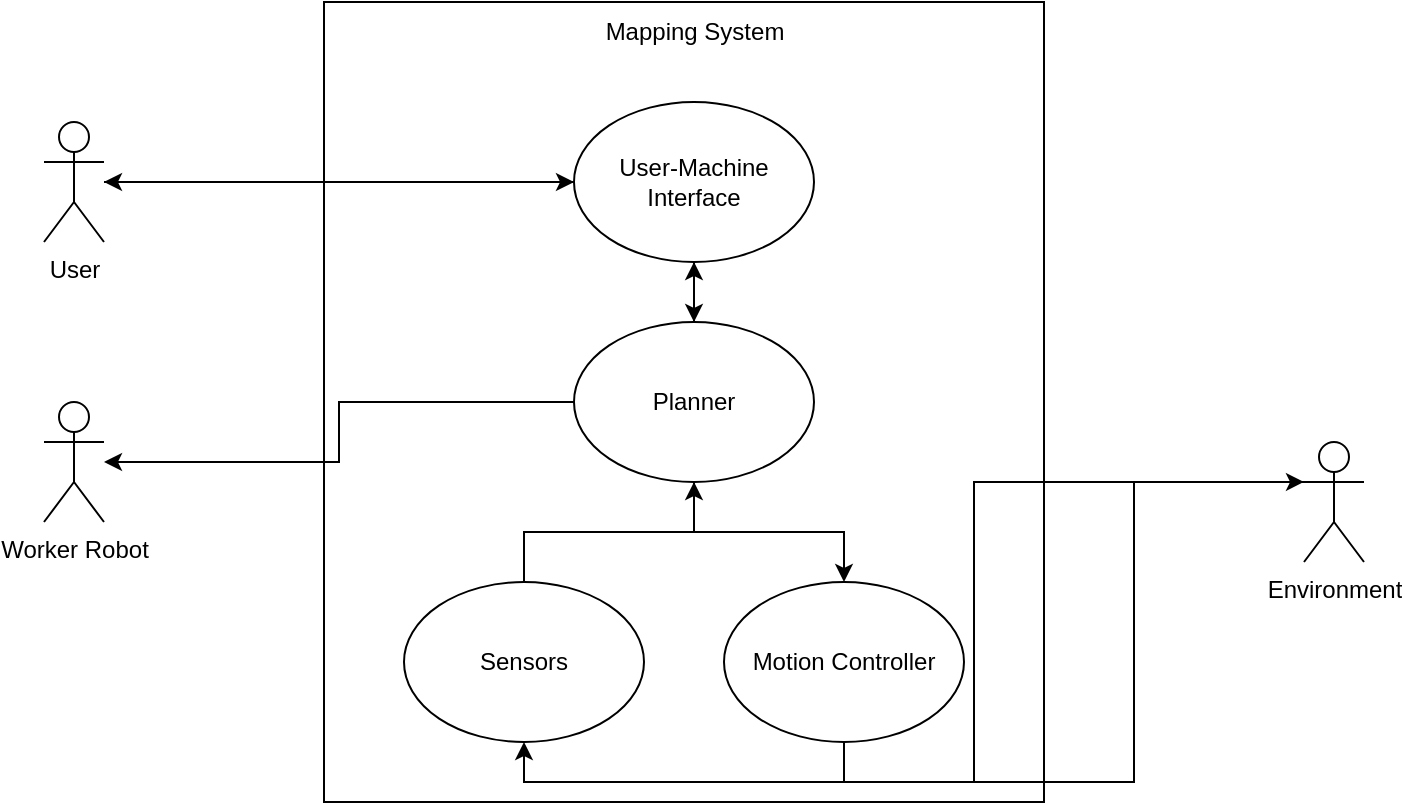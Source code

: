 <mxfile version="21.2.3" type="github" pages="7">
  <diagram name="Page-1" id="SxaYUJBB1gI5LBFF4aPq">
    <mxGraphModel dx="1380" dy="775" grid="1" gridSize="10" guides="1" tooltips="1" connect="1" arrows="1" fold="1" page="1" pageScale="1" pageWidth="850" pageHeight="1100" math="0" shadow="0">
      <root>
        <mxCell id="0" />
        <mxCell id="1" parent="0" />
        <mxCell id="Oa3taE6e5p62CnQ8KYNm-5" value="" style="rounded=0;whiteSpace=wrap;html=1;" parent="1" vertex="1">
          <mxGeometry x="240" y="160" width="360" height="400" as="geometry" />
        </mxCell>
        <mxCell id="Oa3taE6e5p62CnQ8KYNm-26" style="edgeStyle=orthogonalEdgeStyle;rounded=0;orthogonalLoop=1;jettySize=auto;html=1;exitX=0.5;exitY=1;exitDx=0;exitDy=0;entryX=0.5;entryY=0;entryDx=0;entryDy=0;" parent="1" source="Oa3taE6e5p62CnQ8KYNm-1" target="Oa3taE6e5p62CnQ8KYNm-2" edge="1">
          <mxGeometry relative="1" as="geometry" />
        </mxCell>
        <mxCell id="Oa3taE6e5p62CnQ8KYNm-27" style="edgeStyle=orthogonalEdgeStyle;rounded=0;orthogonalLoop=1;jettySize=auto;html=1;" parent="1" source="Oa3taE6e5p62CnQ8KYNm-1" target="Oa3taE6e5p62CnQ8KYNm-7" edge="1">
          <mxGeometry relative="1" as="geometry" />
        </mxCell>
        <mxCell id="Oa3taE6e5p62CnQ8KYNm-1" value="User-Machine Interface" style="ellipse;whiteSpace=wrap;html=1;" parent="1" vertex="1">
          <mxGeometry x="365" y="210" width="120" height="80" as="geometry" />
        </mxCell>
        <mxCell id="Oa3taE6e5p62CnQ8KYNm-21" style="edgeStyle=orthogonalEdgeStyle;rounded=0;orthogonalLoop=1;jettySize=auto;html=1;" parent="1" source="Oa3taE6e5p62CnQ8KYNm-2" target="Oa3taE6e5p62CnQ8KYNm-4" edge="1">
          <mxGeometry relative="1" as="geometry" />
        </mxCell>
        <mxCell id="Oa3taE6e5p62CnQ8KYNm-25" style="edgeStyle=orthogonalEdgeStyle;rounded=0;orthogonalLoop=1;jettySize=auto;html=1;" parent="1" source="Oa3taE6e5p62CnQ8KYNm-2" target="Oa3taE6e5p62CnQ8KYNm-1" edge="1">
          <mxGeometry relative="1" as="geometry" />
        </mxCell>
        <mxCell id="R4ZA7zqE_W699sHZt8RG-1" style="edgeStyle=orthogonalEdgeStyle;rounded=0;orthogonalLoop=1;jettySize=auto;html=1;exitX=0;exitY=0.5;exitDx=0;exitDy=0;" edge="1" parent="1" source="Oa3taE6e5p62CnQ8KYNm-2" target="Oa3taE6e5p62CnQ8KYNm-16">
          <mxGeometry relative="1" as="geometry" />
        </mxCell>
        <mxCell id="Oa3taE6e5p62CnQ8KYNm-2" value="Planner" style="ellipse;whiteSpace=wrap;html=1;" parent="1" vertex="1">
          <mxGeometry x="365" y="320" width="120" height="80" as="geometry" />
        </mxCell>
        <mxCell id="Oa3taE6e5p62CnQ8KYNm-28" style="edgeStyle=orthogonalEdgeStyle;rounded=0;orthogonalLoop=1;jettySize=auto;html=1;entryX=0.5;entryY=1;entryDx=0;entryDy=0;" parent="1" source="Oa3taE6e5p62CnQ8KYNm-3" target="Oa3taE6e5p62CnQ8KYNm-2" edge="1">
          <mxGeometry relative="1" as="geometry" />
        </mxCell>
        <mxCell id="Oa3taE6e5p62CnQ8KYNm-3" value="Sensors" style="ellipse;whiteSpace=wrap;html=1;" parent="1" vertex="1">
          <mxGeometry x="280" y="450" width="120" height="80" as="geometry" />
        </mxCell>
        <mxCell id="Oa3taE6e5p62CnQ8KYNm-30" style="edgeStyle=orthogonalEdgeStyle;rounded=0;orthogonalLoop=1;jettySize=auto;html=1;exitX=0.5;exitY=1;exitDx=0;exitDy=0;entryX=0;entryY=0.333;entryDx=0;entryDy=0;entryPerimeter=0;" parent="1" source="Oa3taE6e5p62CnQ8KYNm-4" target="Oa3taE6e5p62CnQ8KYNm-9" edge="1">
          <mxGeometry relative="1" as="geometry" />
        </mxCell>
        <mxCell id="Oa3taE6e5p62CnQ8KYNm-4" value="Motion Controller" style="ellipse;whiteSpace=wrap;html=1;" parent="1" vertex="1">
          <mxGeometry x="440" y="450" width="120" height="80" as="geometry" />
        </mxCell>
        <mxCell id="Oa3taE6e5p62CnQ8KYNm-19" style="edgeStyle=orthogonalEdgeStyle;rounded=0;orthogonalLoop=1;jettySize=auto;html=1;entryX=0;entryY=0.5;entryDx=0;entryDy=0;" parent="1" source="Oa3taE6e5p62CnQ8KYNm-7" target="Oa3taE6e5p62CnQ8KYNm-1" edge="1">
          <mxGeometry relative="1" as="geometry" />
        </mxCell>
        <mxCell id="Oa3taE6e5p62CnQ8KYNm-7" value="User" style="shape=umlActor;verticalLabelPosition=bottom;verticalAlign=top;html=1;outlineConnect=0;" parent="1" vertex="1">
          <mxGeometry x="100" y="220" width="30" height="60" as="geometry" />
        </mxCell>
        <mxCell id="Oa3taE6e5p62CnQ8KYNm-29" style="edgeStyle=orthogonalEdgeStyle;rounded=0;orthogonalLoop=1;jettySize=auto;html=1;exitX=0;exitY=0.333;exitDx=0;exitDy=0;exitPerimeter=0;entryX=0.5;entryY=1;entryDx=0;entryDy=0;" parent="1" source="Oa3taE6e5p62CnQ8KYNm-9" target="Oa3taE6e5p62CnQ8KYNm-3" edge="1">
          <mxGeometry relative="1" as="geometry" />
        </mxCell>
        <mxCell id="Oa3taE6e5p62CnQ8KYNm-9" value="Environment" style="shape=umlActor;verticalLabelPosition=bottom;verticalAlign=top;html=1;outlineConnect=0;" parent="1" vertex="1">
          <mxGeometry x="730" y="380" width="30" height="60" as="geometry" />
        </mxCell>
        <mxCell id="Oa3taE6e5p62CnQ8KYNm-16" value="Worker Robot" style="shape=umlActor;verticalLabelPosition=bottom;verticalAlign=top;html=1;outlineConnect=0;" parent="1" vertex="1">
          <mxGeometry x="100" y="360" width="30" height="60" as="geometry" />
        </mxCell>
        <mxCell id="Oa3taE6e5p62CnQ8KYNm-31" value="Mapping System" style="text;html=1;align=center;verticalAlign=middle;resizable=0;points=[];autosize=1;strokeColor=none;fillColor=none;" parent="1" vertex="1">
          <mxGeometry x="370" y="160" width="110" height="30" as="geometry" />
        </mxCell>
      </root>
    </mxGraphModel>
  </diagram>
  <diagram id="Gz2pVF4WnERoVhOk5_us" name="Page-2">
    <mxGraphModel dx="1380" dy="775" grid="1" gridSize="10" guides="1" tooltips="1" connect="1" arrows="1" fold="1" page="1" pageScale="1" pageWidth="850" pageHeight="1100" math="0" shadow="0">
      <root>
        <mxCell id="0" />
        <mxCell id="1" parent="0" />
        <mxCell id="HbPUO-lDsmkY3SRnWK5k-1" value="" style="rounded=0;whiteSpace=wrap;html=1;" parent="1" vertex="1">
          <mxGeometry x="230" y="230" width="460" height="160" as="geometry" />
        </mxCell>
        <mxCell id="LkXL9ZNXlTqLcY67uJFc-20" style="edgeStyle=orthogonalEdgeStyle;rounded=0;orthogonalLoop=1;jettySize=auto;html=1;entryX=0.056;entryY=0.5;entryDx=0;entryDy=0;entryPerimeter=0;" parent="1" source="LkXL9ZNXlTqLcY67uJFc-11" target="LkXL9ZNXlTqLcY67uJFc-17" edge="1">
          <mxGeometry relative="1" as="geometry" />
        </mxCell>
        <mxCell id="LkXL9ZNXlTqLcY67uJFc-21" style="edgeStyle=orthogonalEdgeStyle;rounded=0;orthogonalLoop=1;jettySize=auto;html=1;" parent="1" source="LkXL9ZNXlTqLcY67uJFc-11" target="LkXL9ZNXlTqLcY67uJFc-18" edge="1">
          <mxGeometry relative="1" as="geometry" />
        </mxCell>
        <mxCell id="LkXL9ZNXlTqLcY67uJFc-22" style="edgeStyle=orthogonalEdgeStyle;rounded=0;orthogonalLoop=1;jettySize=auto;html=1;" parent="1" source="LkXL9ZNXlTqLcY67uJFc-11" target="LkXL9ZNXlTqLcY67uJFc-19" edge="1">
          <mxGeometry relative="1" as="geometry" />
        </mxCell>
        <mxCell id="LkXL9ZNXlTqLcY67uJFc-11" value="ZED SDK" style="rounded=1;whiteSpace=wrap;html=1;" parent="1" vertex="1">
          <mxGeometry x="255" y="280" width="105" height="60" as="geometry" />
        </mxCell>
        <mxCell id="LkXL9ZNXlTqLcY67uJFc-28" style="edgeStyle=orthogonalEdgeStyle;rounded=0;orthogonalLoop=1;jettySize=auto;html=1;" parent="1" source="LkXL9ZNXlTqLcY67uJFc-14" target="LkXL9ZNXlTqLcY67uJFc-29" edge="1">
          <mxGeometry relative="1" as="geometry">
            <mxPoint x="760" y="280" as="targetPoint" />
          </mxGeometry>
        </mxCell>
        <mxCell id="LkXL9ZNXlTqLcY67uJFc-32" style="edgeStyle=orthogonalEdgeStyle;rounded=0;orthogonalLoop=1;jettySize=auto;html=1;" parent="1" source="LkXL9ZNXlTqLcY67uJFc-14" target="LkXL9ZNXlTqLcY67uJFc-30" edge="1">
          <mxGeometry relative="1" as="geometry" />
        </mxCell>
        <mxCell id="LkXL9ZNXlTqLcY67uJFc-14" value="RTAB-Map" style="rounded=1;whiteSpace=wrap;html=1;" parent="1" vertex="1">
          <mxGeometry x="560" y="280" width="120" height="60" as="geometry" />
        </mxCell>
        <mxCell id="LkXL9ZNXlTqLcY67uJFc-23" style="edgeStyle=orthogonalEdgeStyle;rounded=0;orthogonalLoop=1;jettySize=auto;html=1;" parent="1" source="LkXL9ZNXlTqLcY67uJFc-17" target="LkXL9ZNXlTqLcY67uJFc-14" edge="1">
          <mxGeometry relative="1" as="geometry" />
        </mxCell>
        <mxCell id="LkXL9ZNXlTqLcY67uJFc-17" value="/image_topic" style="text;html=1;align=center;verticalAlign=middle;resizable=0;points=[];autosize=1;strokeColor=none;fillColor=none;" parent="1" vertex="1">
          <mxGeometry x="415" y="265" width="90" height="30" as="geometry" />
        </mxCell>
        <mxCell id="LkXL9ZNXlTqLcY67uJFc-25" style="edgeStyle=orthogonalEdgeStyle;rounded=0;orthogonalLoop=1;jettySize=auto;html=1;entryX=0;entryY=0.5;entryDx=0;entryDy=0;" parent="1" source="LkXL9ZNXlTqLcY67uJFc-18" target="LkXL9ZNXlTqLcY67uJFc-14" edge="1">
          <mxGeometry relative="1" as="geometry" />
        </mxCell>
        <mxCell id="LkXL9ZNXlTqLcY67uJFc-18" value="/depth_topic" style="text;html=1;align=center;verticalAlign=middle;resizable=0;points=[];autosize=1;strokeColor=none;fillColor=none;" parent="1" vertex="1">
          <mxGeometry x="415" y="295" width="90" height="30" as="geometry" />
        </mxCell>
        <mxCell id="LkXL9ZNXlTqLcY67uJFc-26" style="edgeStyle=orthogonalEdgeStyle;rounded=0;orthogonalLoop=1;jettySize=auto;html=1;" parent="1" source="LkXL9ZNXlTqLcY67uJFc-19" target="LkXL9ZNXlTqLcY67uJFc-14" edge="1">
          <mxGeometry relative="1" as="geometry" />
        </mxCell>
        <mxCell id="LkXL9ZNXlTqLcY67uJFc-19" value="/camera_info" style="text;html=1;align=center;verticalAlign=middle;resizable=0;points=[];autosize=1;strokeColor=none;fillColor=none;" parent="1" vertex="1">
          <mxGeometry x="415" y="325" width="90" height="30" as="geometry" />
        </mxCell>
        <mxCell id="LkXL9ZNXlTqLcY67uJFc-27" value="ROS" style="text;html=1;align=center;verticalAlign=middle;resizable=0;points=[];autosize=1;strokeColor=none;fillColor=none;" parent="1" vertex="1">
          <mxGeometry x="435" y="230" width="50" height="30" as="geometry" />
        </mxCell>
        <mxCell id="LkXL9ZNXlTqLcY67uJFc-29" value="Map" style="text;html=1;strokeColor=none;fillColor=none;align=center;verticalAlign=middle;whiteSpace=wrap;rounded=0;" parent="1" vertex="1">
          <mxGeometry x="740" y="273.5" width="60" height="30" as="geometry" />
        </mxCell>
        <mxCell id="LkXL9ZNXlTqLcY67uJFc-30" value="Pose" style="text;html=1;strokeColor=none;fillColor=none;align=center;verticalAlign=middle;whiteSpace=wrap;rounded=0;" parent="1" vertex="1">
          <mxGeometry x="740" y="318.5" width="60" height="30" as="geometry" />
        </mxCell>
        <mxCell id="LkXL9ZNXlTqLcY67uJFc-12" style="edgeStyle=orthogonalEdgeStyle;rounded=0;orthogonalLoop=1;jettySize=auto;html=1;" parent="1" target="LkXL9ZNXlTqLcY67uJFc-11" edge="1">
          <mxGeometry relative="1" as="geometry">
            <mxPoint x="180" y="310" as="sourcePoint" />
          </mxGeometry>
        </mxCell>
        <mxCell id="qyXyIqGOXTL-gtDBTRVZ-1" value="" style="shape=image;verticalLabelPosition=bottom;labelBackgroundColor=default;verticalAlign=top;aspect=fixed;imageAspect=0;image=https://static.generation-robots.com/16243-large_default/tiefenkamera-zed-2.jpg;" parent="1" vertex="1">
          <mxGeometry x="100" y="257.5" width="105" height="105" as="geometry" />
        </mxCell>
      </root>
    </mxGraphModel>
  </diagram>
  <diagram name="Page-3" id="ZgNeaNWktzYHc14F_m2f">
    <mxGraphModel dx="1380" dy="775" grid="1" gridSize="10" guides="1" tooltips="1" connect="1" arrows="1" fold="1" page="1" pageScale="1" pageWidth="850" pageHeight="1100" math="0" shadow="0">
      <root>
        <mxCell id="lfEzsTQQaT-DrJP3M7uB-0" />
        <mxCell id="lfEzsTQQaT-DrJP3M7uB-1" parent="lfEzsTQQaT-DrJP3M7uB-0" />
        <mxCell id="lfEzsTQQaT-DrJP3M7uB-4" value="" style="rounded=0;whiteSpace=wrap;html=1;" parent="lfEzsTQQaT-DrJP3M7uB-1" vertex="1">
          <mxGeometry x="230" y="230" width="460" height="160" as="geometry" />
        </mxCell>
        <mxCell id="lfEzsTQQaT-DrJP3M7uB-9" style="edgeStyle=orthogonalEdgeStyle;rounded=0;orthogonalLoop=1;jettySize=auto;html=1;entryX=0.056;entryY=0.5;entryDx=0;entryDy=0;entryPerimeter=0;" parent="lfEzsTQQaT-DrJP3M7uB-1" source="lfEzsTQQaT-DrJP3M7uB-12" target="lfEzsTQQaT-DrJP3M7uB-18" edge="1">
          <mxGeometry relative="1" as="geometry" />
        </mxCell>
        <mxCell id="lfEzsTQQaT-DrJP3M7uB-10" style="edgeStyle=orthogonalEdgeStyle;rounded=0;orthogonalLoop=1;jettySize=auto;html=1;" parent="lfEzsTQQaT-DrJP3M7uB-1" source="lfEzsTQQaT-DrJP3M7uB-12" target="lfEzsTQQaT-DrJP3M7uB-20" edge="1">
          <mxGeometry relative="1" as="geometry" />
        </mxCell>
        <mxCell id="lfEzsTQQaT-DrJP3M7uB-11" style="edgeStyle=orthogonalEdgeStyle;rounded=0;orthogonalLoop=1;jettySize=auto;html=1;" parent="lfEzsTQQaT-DrJP3M7uB-1" source="lfEzsTQQaT-DrJP3M7uB-12" target="lfEzsTQQaT-DrJP3M7uB-22" edge="1">
          <mxGeometry relative="1" as="geometry" />
        </mxCell>
        <mxCell id="lfEzsTQQaT-DrJP3M7uB-12" value="rosbag parser" style="rounded=1;whiteSpace=wrap;html=1;" parent="lfEzsTQQaT-DrJP3M7uB-1" vertex="1">
          <mxGeometry x="255" y="280" width="105" height="60" as="geometry" />
        </mxCell>
        <mxCell id="lfEzsTQQaT-DrJP3M7uB-14" style="edgeStyle=orthogonalEdgeStyle;rounded=0;orthogonalLoop=1;jettySize=auto;html=1;" parent="lfEzsTQQaT-DrJP3M7uB-1" source="lfEzsTQQaT-DrJP3M7uB-16" target="lfEzsTQQaT-DrJP3M7uB-24" edge="1">
          <mxGeometry relative="1" as="geometry">
            <mxPoint x="760" y="280" as="targetPoint" />
          </mxGeometry>
        </mxCell>
        <mxCell id="lfEzsTQQaT-DrJP3M7uB-15" style="edgeStyle=orthogonalEdgeStyle;rounded=0;orthogonalLoop=1;jettySize=auto;html=1;" parent="lfEzsTQQaT-DrJP3M7uB-1" source="lfEzsTQQaT-DrJP3M7uB-16" target="lfEzsTQQaT-DrJP3M7uB-25" edge="1">
          <mxGeometry relative="1" as="geometry" />
        </mxCell>
        <mxCell id="lfEzsTQQaT-DrJP3M7uB-16" value="RTAB-Map" style="rounded=1;whiteSpace=wrap;html=1;" parent="lfEzsTQQaT-DrJP3M7uB-1" vertex="1">
          <mxGeometry x="560" y="280" width="120" height="60" as="geometry" />
        </mxCell>
        <mxCell id="lfEzsTQQaT-DrJP3M7uB-17" style="edgeStyle=orthogonalEdgeStyle;rounded=0;orthogonalLoop=1;jettySize=auto;html=1;" parent="lfEzsTQQaT-DrJP3M7uB-1" source="lfEzsTQQaT-DrJP3M7uB-18" target="lfEzsTQQaT-DrJP3M7uB-16" edge="1">
          <mxGeometry relative="1" as="geometry" />
        </mxCell>
        <mxCell id="lfEzsTQQaT-DrJP3M7uB-18" value="/image_topic" style="text;html=1;align=center;verticalAlign=middle;resizable=0;points=[];autosize=1;strokeColor=none;fillColor=none;" parent="lfEzsTQQaT-DrJP3M7uB-1" vertex="1">
          <mxGeometry x="415" y="265" width="90" height="30" as="geometry" />
        </mxCell>
        <mxCell id="lfEzsTQQaT-DrJP3M7uB-19" style="edgeStyle=orthogonalEdgeStyle;rounded=0;orthogonalLoop=1;jettySize=auto;html=1;entryX=0;entryY=0.5;entryDx=0;entryDy=0;" parent="lfEzsTQQaT-DrJP3M7uB-1" source="lfEzsTQQaT-DrJP3M7uB-20" target="lfEzsTQQaT-DrJP3M7uB-16" edge="1">
          <mxGeometry relative="1" as="geometry" />
        </mxCell>
        <mxCell id="lfEzsTQQaT-DrJP3M7uB-20" value="/depth_topic" style="text;html=1;align=center;verticalAlign=middle;resizable=0;points=[];autosize=1;strokeColor=none;fillColor=none;" parent="lfEzsTQQaT-DrJP3M7uB-1" vertex="1">
          <mxGeometry x="415" y="295" width="90" height="30" as="geometry" />
        </mxCell>
        <mxCell id="lfEzsTQQaT-DrJP3M7uB-21" style="edgeStyle=orthogonalEdgeStyle;rounded=0;orthogonalLoop=1;jettySize=auto;html=1;" parent="lfEzsTQQaT-DrJP3M7uB-1" source="lfEzsTQQaT-DrJP3M7uB-22" target="lfEzsTQQaT-DrJP3M7uB-16" edge="1">
          <mxGeometry relative="1" as="geometry" />
        </mxCell>
        <mxCell id="lfEzsTQQaT-DrJP3M7uB-22" value="/camera_info" style="text;html=1;align=center;verticalAlign=middle;resizable=0;points=[];autosize=1;strokeColor=none;fillColor=none;" parent="lfEzsTQQaT-DrJP3M7uB-1" vertex="1">
          <mxGeometry x="415" y="325" width="90" height="30" as="geometry" />
        </mxCell>
        <mxCell id="lfEzsTQQaT-DrJP3M7uB-23" value="ROS" style="text;html=1;align=center;verticalAlign=middle;resizable=0;points=[];autosize=1;strokeColor=none;fillColor=none;" parent="lfEzsTQQaT-DrJP3M7uB-1" vertex="1">
          <mxGeometry x="435" y="230" width="50" height="30" as="geometry" />
        </mxCell>
        <mxCell id="lfEzsTQQaT-DrJP3M7uB-24" value="Map" style="text;html=1;strokeColor=none;fillColor=none;align=center;verticalAlign=middle;whiteSpace=wrap;rounded=0;" parent="lfEzsTQQaT-DrJP3M7uB-1" vertex="1">
          <mxGeometry x="740" y="265" width="60" height="30" as="geometry" />
        </mxCell>
        <mxCell id="lfEzsTQQaT-DrJP3M7uB-25" value="Pose" style="text;html=1;strokeColor=none;fillColor=none;align=center;verticalAlign=middle;whiteSpace=wrap;rounded=0;" parent="lfEzsTQQaT-DrJP3M7uB-1" vertex="1">
          <mxGeometry x="740" y="325" width="60" height="30" as="geometry" />
        </mxCell>
        <mxCell id="lfEzsTQQaT-DrJP3M7uB-26" style="edgeStyle=orthogonalEdgeStyle;rounded=0;orthogonalLoop=1;jettySize=auto;html=1;" parent="lfEzsTQQaT-DrJP3M7uB-1" target="lfEzsTQQaT-DrJP3M7uB-12" edge="1">
          <mxGeometry relative="1" as="geometry">
            <mxPoint x="180" y="310" as="sourcePoint" />
          </mxGeometry>
        </mxCell>
        <mxCell id="r4OwBXH2OLJAUAAwOPi2-0" value="rosbag" style="shape=cylinder3;whiteSpace=wrap;html=1;boundedLbl=1;backgroundOutline=1;size=15;" parent="lfEzsTQQaT-DrJP3M7uB-1" vertex="1">
          <mxGeometry x="120" y="270" width="60" height="80" as="geometry" />
        </mxCell>
      </root>
    </mxGraphModel>
  </diagram>
  <diagram id="ykOZFIJRYvdchsQx5xIk" name="Page-4">
    <mxGraphModel dx="1380" dy="775" grid="1" gridSize="10" guides="1" tooltips="1" connect="1" arrows="1" fold="1" page="1" pageScale="1" pageWidth="850" pageHeight="1100" math="0" shadow="0">
      <root>
        <mxCell id="0" />
        <mxCell id="1" parent="0" />
        <mxCell id="rwqBewQ4ABAw7WC6AFtR-1" value="" style="rounded=1;whiteSpace=wrap;html=1;" parent="1" vertex="1">
          <mxGeometry x="260" y="220" width="330" height="180" as="geometry" />
        </mxCell>
        <mxCell id="rwqBewQ4ABAw7WC6AFtR-15" style="edgeStyle=orthogonalEdgeStyle;rounded=0;orthogonalLoop=1;jettySize=auto;html=1;exitX=1;exitY=0.25;exitDx=0;exitDy=0;entryX=0;entryY=0.25;entryDx=0;entryDy=0;" parent="1" source="rwqBewQ4ABAw7WC6AFtR-3" target="rwqBewQ4ABAw7WC6AFtR-4" edge="1">
          <mxGeometry relative="1" as="geometry" />
        </mxCell>
        <mxCell id="rwqBewQ4ABAw7WC6AFtR-3" value="" style="rounded=1;whiteSpace=wrap;html=1;" parent="1" vertex="1">
          <mxGeometry x="270" y="240" width="140" height="150" as="geometry" />
        </mxCell>
        <mxCell id="rwqBewQ4ABAw7WC6AFtR-16" style="edgeStyle=orthogonalEdgeStyle;rounded=0;orthogonalLoop=1;jettySize=auto;html=1;exitX=0;exitY=0.75;exitDx=0;exitDy=0;entryX=1;entryY=0.75;entryDx=0;entryDy=0;" parent="1" source="rwqBewQ4ABAw7WC6AFtR-4" target="rwqBewQ4ABAw7WC6AFtR-3" edge="1">
          <mxGeometry relative="1" as="geometry" />
        </mxCell>
        <mxCell id="rwqBewQ4ABAw7WC6AFtR-4" value="" style="rounded=1;whiteSpace=wrap;html=1;" parent="1" vertex="1">
          <mxGeometry x="440" y="240" width="140" height="150" as="geometry" />
        </mxCell>
        <mxCell id="rwqBewQ4ABAw7WC6AFtR-6" value="Feature Extraction &amp;amp; Tracking" style="rounded=1;whiteSpace=wrap;html=1;" parent="1" vertex="1">
          <mxGeometry x="290" y="265" width="100" height="65" as="geometry" />
        </mxCell>
        <mxCell id="rwqBewQ4ABAw7WC6AFtR-7" value="Motion Estimation" style="rounded=1;whiteSpace=wrap;html=1;" parent="1" vertex="1">
          <mxGeometry x="290" y="340" width="100" height="35" as="geometry" />
        </mxCell>
        <mxCell id="rwqBewQ4ABAw7WC6AFtR-8" value="Global Optimization" style="rounded=1;whiteSpace=wrap;html=1;" parent="1" vertex="1">
          <mxGeometry x="460" y="325" width="100" height="50" as="geometry" />
        </mxCell>
        <mxCell id="rwqBewQ4ABAw7WC6AFtR-11" value="Frontend" style="text;html=1;strokeColor=none;fillColor=none;align=center;verticalAlign=middle;whiteSpace=wrap;rounded=0;" parent="1" vertex="1">
          <mxGeometry x="315" y="240" width="50" height="30" as="geometry" />
        </mxCell>
        <mxCell id="rwqBewQ4ABAw7WC6AFtR-12" value="Backend" style="text;html=1;strokeColor=none;fillColor=none;align=center;verticalAlign=middle;whiteSpace=wrap;rounded=0;" parent="1" vertex="1">
          <mxGeometry x="485" y="240" width="50" height="30" as="geometry" />
        </mxCell>
        <mxCell id="rwqBewQ4ABAw7WC6AFtR-13" value="" style="shape=flexArrow;endArrow=classic;html=1;rounded=0;entryX=0;entryY=0.5;entryDx=0;entryDy=0;exitX=1;exitY=0.5;exitDx=0;exitDy=0;" parent="1" source="rwqBewQ4ABAw7WC6AFtR-2" target="rwqBewQ4ABAw7WC6AFtR-1" edge="1">
          <mxGeometry width="50" height="50" relative="1" as="geometry">
            <mxPoint x="190" y="330" as="sourcePoint" />
            <mxPoint x="240" y="280" as="targetPoint" />
          </mxGeometry>
        </mxCell>
        <mxCell id="rwqBewQ4ABAw7WC6AFtR-17" value="" style="shape=flexArrow;endArrow=classic;html=1;rounded=0;entryX=0;entryY=0.5;entryDx=0;entryDy=0;exitX=1;exitY=0.5;exitDx=0;exitDy=0;" parent="1" edge="1">
          <mxGeometry width="50" height="50" relative="1" as="geometry">
            <mxPoint x="590" y="309.5" as="sourcePoint" />
            <mxPoint x="640" y="309.5" as="targetPoint" />
          </mxGeometry>
        </mxCell>
        <mxCell id="rwqBewQ4ABAw7WC6AFtR-18" value="SLAM" style="text;html=1;strokeColor=none;fillColor=none;align=center;verticalAlign=middle;whiteSpace=wrap;rounded=0;" parent="1" vertex="1">
          <mxGeometry x="400" y="220" width="50" height="30" as="geometry" />
        </mxCell>
        <mxCell id="rwqBewQ4ABAw7WC6AFtR-19" value="" style="group" parent="1" vertex="1" connectable="0">
          <mxGeometry x="90" y="240" width="120" height="140" as="geometry" />
        </mxCell>
        <mxCell id="rwqBewQ4ABAw7WC6AFtR-2" value="" style="rounded=1;whiteSpace=wrap;html=1;" parent="rwqBewQ4ABAw7WC6AFtR-19" vertex="1">
          <mxGeometry width="120" height="140" as="geometry" />
        </mxCell>
        <mxCell id="rwqBewQ4ABAw7WC6AFtR-5" value="Sensor Data" style="rounded=1;whiteSpace=wrap;html=1;" parent="rwqBewQ4ABAw7WC6AFtR-19" vertex="1">
          <mxGeometry x="10" y="40" width="100" height="60" as="geometry" />
        </mxCell>
        <mxCell id="rwqBewQ4ABAw7WC6AFtR-10" value="Sensor" style="text;html=1;strokeColor=none;fillColor=none;align=center;verticalAlign=middle;whiteSpace=wrap;rounded=0;" parent="rwqBewQ4ABAw7WC6AFtR-19" vertex="1">
          <mxGeometry x="60" width="60" height="30" as="geometry" />
        </mxCell>
        <mxCell id="jwoaI3sfLE2vv3q6ob7Q-1" value="Loop Closure" style="rounded=1;whiteSpace=wrap;html=1;" vertex="1" parent="1">
          <mxGeometry x="460" y="265" width="100" height="50" as="geometry" />
        </mxCell>
        <mxCell id="jwoaI3sfLE2vv3q6ob7Q-6" value="" style="rounded=1;whiteSpace=wrap;html=1;" vertex="1" parent="1">
          <mxGeometry x="640" y="240" width="100" height="140" as="geometry" />
        </mxCell>
        <mxCell id="jwoaI3sfLE2vv3q6ob7Q-7" value="Location" style="rounded=1;whiteSpace=wrap;html=1;" vertex="1" parent="1">
          <mxGeometry x="660" y="260" width="60" height="40" as="geometry" />
        </mxCell>
        <mxCell id="jwoaI3sfLE2vv3q6ob7Q-8" value="Map" style="rounded=1;whiteSpace=wrap;html=1;" vertex="1" parent="1">
          <mxGeometry x="660" y="320" width="60" height="40" as="geometry" />
        </mxCell>
      </root>
    </mxGraphModel>
  </diagram>
  <diagram id="EclF6RScq5j3GOeApIrd" name="Page-5">
    <mxGraphModel dx="1380" dy="775" grid="1" gridSize="10" guides="1" tooltips="1" connect="1" arrows="1" fold="1" page="1" pageScale="1" pageWidth="850" pageHeight="1100" math="0" shadow="0">
      <root>
        <mxCell id="0" />
        <mxCell id="1" parent="0" />
        <mxCell id="oBNURicIVRiNiKOOkETr-1" value="" style="rounded=0;whiteSpace=wrap;html=1;" vertex="1" parent="1">
          <mxGeometry x="200" y="200" width="400" height="250" as="geometry" />
        </mxCell>
        <mxCell id="oBNURicIVRiNiKOOkETr-2" value="ClientLibrary" style="rounded=0;whiteSpace=wrap;html=1;" vertex="1" parent="1">
          <mxGeometry x="235" y="290" width="330" height="60" as="geometry" />
        </mxCell>
        <mxCell id="oBNURicIVRiNiKOOkETr-3" value="TCPROS" style="rounded=0;whiteSpace=wrap;html=1;" vertex="1" parent="1">
          <mxGeometry x="235" y="370" width="155" height="60" as="geometry" />
        </mxCell>
        <mxCell id="oBNURicIVRiNiKOOkETr-4" value="Linux" style="rounded=0;whiteSpace=wrap;html=1;" vertex="1" parent="1">
          <mxGeometry x="200" y="460" width="400" height="60" as="geometry" />
        </mxCell>
        <mxCell id="oBNURicIVRiNiKOOkETr-5" value="UDPROS" style="rounded=0;whiteSpace=wrap;html=1;" vertex="1" parent="1">
          <mxGeometry x="410" y="370" width="155" height="60" as="geometry" />
        </mxCell>
        <mxCell id="oBNURicIVRiNiKOOkETr-7" value="" style="rounded=0;whiteSpace=wrap;html=1;" vertex="1" parent="1">
          <mxGeometry x="410" y="160" width="155" height="100" as="geometry" />
        </mxCell>
        <mxCell id="oBNURicIVRiNiKOOkETr-8" value="" style="endArrow=none;dashed=1;html=1;dashPattern=1 3;strokeWidth=2;rounded=0;" edge="1" parent="1">
          <mxGeometry width="50" height="50" relative="1" as="geometry">
            <mxPoint x="160" y="280" as="sourcePoint" />
            <mxPoint x="640" y="280" as="targetPoint" />
          </mxGeometry>
        </mxCell>
        <mxCell id="oBNURicIVRiNiKOOkETr-9" value="" style="endArrow=none;dashed=1;html=1;dashPattern=1 3;strokeWidth=2;rounded=0;" edge="1" parent="1">
          <mxGeometry width="50" height="50" relative="1" as="geometry">
            <mxPoint x="160" y="460" as="sourcePoint" />
            <mxPoint x="640" y="460" as="targetPoint" />
          </mxGeometry>
        </mxCell>
        <mxCell id="oBNURicIVRiNiKOOkETr-10" value="Master" style="ellipse;whiteSpace=wrap;html=1;" vertex="1" parent="1">
          <mxGeometry x="250" y="210" width="90" height="60" as="geometry" />
        </mxCell>
        <mxCell id="oBNURicIVRiNiKOOkETr-11" value="Node" style="ellipse;whiteSpace=wrap;html=1;" vertex="1" parent="1">
          <mxGeometry x="442.5" y="190" width="90" height="60" as="geometry" />
        </mxCell>
        <mxCell id="oBNURicIVRiNiKOOkETr-12" value="ROS" style="text;html=1;strokeColor=none;fillColor=none;align=center;verticalAlign=middle;whiteSpace=wrap;rounded=0;" vertex="1" parent="1">
          <mxGeometry x="200" y="200" width="60" height="30" as="geometry" />
        </mxCell>
        <mxCell id="oBNURicIVRiNiKOOkETr-13" value="Application" style="text;html=1;strokeColor=none;fillColor=none;align=center;verticalAlign=middle;whiteSpace=wrap;rounded=0;" vertex="1" parent="1">
          <mxGeometry x="420" y="160" width="60" height="30" as="geometry" />
        </mxCell>
        <mxCell id="oBNURicIVRiNiKOOkETr-14" value="Application Layer" style="text;html=1;strokeColor=none;fillColor=none;align=center;verticalAlign=middle;whiteSpace=wrap;rounded=0;rotation=-90;" vertex="1" parent="1">
          <mxGeometry x="150" y="225" width="60" height="30" as="geometry" />
        </mxCell>
        <mxCell id="oBNURicIVRiNiKOOkETr-15" value="Middleware" style="text;html=1;strokeColor=none;fillColor=none;align=center;verticalAlign=middle;whiteSpace=wrap;rounded=0;rotation=-90;" vertex="1" parent="1">
          <mxGeometry x="150" y="340" width="60" height="30" as="geometry" />
        </mxCell>
        <mxCell id="oBNURicIVRiNiKOOkETr-16" value="OS" style="text;html=1;strokeColor=none;fillColor=none;align=center;verticalAlign=middle;whiteSpace=wrap;rounded=0;rotation=-90;" vertex="1" parent="1">
          <mxGeometry x="150" y="475" width="60" height="30" as="geometry" />
        </mxCell>
      </root>
    </mxGraphModel>
  </diagram>
  <diagram id="1JoXv72wUJm74UO-3m8Z" name="Page-6">
    <mxGraphModel dx="1380" dy="775" grid="1" gridSize="10" guides="1" tooltips="1" connect="1" arrows="1" fold="1" page="1" pageScale="1" pageWidth="850" pageHeight="1100" math="0" shadow="0">
      <root>
        <mxCell id="0" />
        <mxCell id="1" parent="0" />
        <mxCell id="7c3TgSf-3Fqzafjk1PRM-14" value="" style="shape=table;startSize=0;container=1;collapsible=0;childLayout=tableLayout;" vertex="1" parent="1">
          <mxGeometry x="520" y="120" width="320" height="320" as="geometry" />
        </mxCell>
        <mxCell id="7c3TgSf-3Fqzafjk1PRM-15" value="" style="shape=tableRow;horizontal=0;startSize=0;swimlaneHead=0;swimlaneBody=0;strokeColor=inherit;top=0;left=0;bottom=0;right=0;collapsible=0;dropTarget=0;fillColor=none;points=[[0,0.5],[1,0.5]];portConstraint=eastwest;" vertex="1" parent="7c3TgSf-3Fqzafjk1PRM-14">
          <mxGeometry width="320" height="40" as="geometry" />
        </mxCell>
        <mxCell id="7c3TgSf-3Fqzafjk1PRM-16" value="" style="shape=partialRectangle;html=1;whiteSpace=wrap;connectable=0;strokeColor=#6c8ebf;overflow=hidden;fillColor=#dae8fc;top=0;left=0;bottom=0;right=0;pointerEvents=1;" vertex="1" parent="7c3TgSf-3Fqzafjk1PRM-15">
          <mxGeometry width="40" height="40" as="geometry">
            <mxRectangle width="40" height="40" as="alternateBounds" />
          </mxGeometry>
        </mxCell>
        <mxCell id="7c3TgSf-3Fqzafjk1PRM-17" value="" style="shape=partialRectangle;html=1;whiteSpace=wrap;connectable=0;strokeColor=#6c8ebf;overflow=hidden;fillColor=#dae8fc;top=0;left=0;bottom=0;right=0;pointerEvents=1;" vertex="1" parent="7c3TgSf-3Fqzafjk1PRM-15">
          <mxGeometry x="40" width="40" height="40" as="geometry">
            <mxRectangle width="40" height="40" as="alternateBounds" />
          </mxGeometry>
        </mxCell>
        <mxCell id="7c3TgSf-3Fqzafjk1PRM-18" value="" style="shape=partialRectangle;html=1;whiteSpace=wrap;connectable=0;strokeColor=inherit;overflow=hidden;fillColor=none;top=0;left=0;bottom=0;right=0;pointerEvents=1;" vertex="1" parent="7c3TgSf-3Fqzafjk1PRM-15">
          <mxGeometry x="80" width="40" height="40" as="geometry">
            <mxRectangle width="40" height="40" as="alternateBounds" />
          </mxGeometry>
        </mxCell>
        <mxCell id="7c3TgSf-3Fqzafjk1PRM-19" value="" style="shape=partialRectangle;html=1;whiteSpace=wrap;connectable=0;strokeColor=inherit;overflow=hidden;fillColor=none;top=0;left=0;bottom=0;right=0;pointerEvents=1;" vertex="1" parent="7c3TgSf-3Fqzafjk1PRM-15">
          <mxGeometry x="120" width="40" height="40" as="geometry">
            <mxRectangle width="40" height="40" as="alternateBounds" />
          </mxGeometry>
        </mxCell>
        <mxCell id="7c3TgSf-3Fqzafjk1PRM-20" value="" style="shape=partialRectangle;html=1;whiteSpace=wrap;connectable=0;strokeColor=#6c8ebf;overflow=hidden;fillColor=#dae8fc;top=0;left=0;bottom=0;right=0;pointerEvents=1;" vertex="1" parent="7c3TgSf-3Fqzafjk1PRM-15">
          <mxGeometry x="160" width="40" height="40" as="geometry">
            <mxRectangle width="40" height="40" as="alternateBounds" />
          </mxGeometry>
        </mxCell>
        <mxCell id="7c3TgSf-3Fqzafjk1PRM-21" value="" style="shape=partialRectangle;html=1;whiteSpace=wrap;connectable=0;strokeColor=inherit;overflow=hidden;fillColor=none;top=0;left=0;bottom=0;right=0;pointerEvents=1;" vertex="1" parent="7c3TgSf-3Fqzafjk1PRM-15">
          <mxGeometry x="200" width="40" height="40" as="geometry">
            <mxRectangle width="40" height="40" as="alternateBounds" />
          </mxGeometry>
        </mxCell>
        <mxCell id="7c3TgSf-3Fqzafjk1PRM-22" value="" style="shape=partialRectangle;html=1;whiteSpace=wrap;connectable=0;strokeColor=inherit;overflow=hidden;fillColor=none;top=0;left=0;bottom=0;right=0;pointerEvents=1;" vertex="1" parent="7c3TgSf-3Fqzafjk1PRM-15">
          <mxGeometry x="240" width="40" height="40" as="geometry">
            <mxRectangle width="40" height="40" as="alternateBounds" />
          </mxGeometry>
        </mxCell>
        <mxCell id="7c3TgSf-3Fqzafjk1PRM-23" value="" style="shape=partialRectangle;html=1;whiteSpace=wrap;connectable=0;strokeColor=inherit;overflow=hidden;fillColor=none;top=0;left=0;bottom=0;right=0;pointerEvents=1;" vertex="1" parent="7c3TgSf-3Fqzafjk1PRM-15">
          <mxGeometry x="280" width="40" height="40" as="geometry">
            <mxRectangle width="40" height="40" as="alternateBounds" />
          </mxGeometry>
        </mxCell>
        <mxCell id="7c3TgSf-3Fqzafjk1PRM-24" value="" style="shape=tableRow;horizontal=0;startSize=0;swimlaneHead=0;swimlaneBody=0;strokeColor=inherit;top=0;left=0;bottom=0;right=0;collapsible=0;dropTarget=0;fillColor=none;points=[[0,0.5],[1,0.5]];portConstraint=eastwest;" vertex="1" parent="7c3TgSf-3Fqzafjk1PRM-14">
          <mxGeometry y="40" width="320" height="40" as="geometry" />
        </mxCell>
        <mxCell id="7c3TgSf-3Fqzafjk1PRM-25" value="" style="shape=partialRectangle;html=1;whiteSpace=wrap;connectable=0;strokeColor=#6c8ebf;overflow=hidden;fillColor=#dae8fc;top=0;left=0;bottom=0;right=0;pointerEvents=1;" vertex="1" parent="7c3TgSf-3Fqzafjk1PRM-24">
          <mxGeometry width="40" height="40" as="geometry">
            <mxRectangle width="40" height="40" as="alternateBounds" />
          </mxGeometry>
        </mxCell>
        <mxCell id="7c3TgSf-3Fqzafjk1PRM-26" value="" style="shape=partialRectangle;html=1;whiteSpace=wrap;connectable=0;strokeColor=#6c8ebf;overflow=hidden;fillColor=#dae8fc;top=0;left=0;bottom=0;right=0;pointerEvents=1;" vertex="1" parent="7c3TgSf-3Fqzafjk1PRM-24">
          <mxGeometry x="40" width="40" height="40" as="geometry">
            <mxRectangle width="40" height="40" as="alternateBounds" />
          </mxGeometry>
        </mxCell>
        <mxCell id="7c3TgSf-3Fqzafjk1PRM-27" value="" style="shape=partialRectangle;html=1;whiteSpace=wrap;connectable=0;strokeColor=#6c8ebf;overflow=hidden;fillColor=#dae8fc;top=0;left=0;bottom=0;right=0;pointerEvents=1;" vertex="1" parent="7c3TgSf-3Fqzafjk1PRM-24">
          <mxGeometry x="80" width="40" height="40" as="geometry">
            <mxRectangle width="40" height="40" as="alternateBounds" />
          </mxGeometry>
        </mxCell>
        <mxCell id="7c3TgSf-3Fqzafjk1PRM-28" value="" style="shape=partialRectangle;html=1;whiteSpace=wrap;connectable=0;strokeColor=inherit;overflow=hidden;fillColor=none;top=0;left=0;bottom=0;right=0;pointerEvents=1;" vertex="1" parent="7c3TgSf-3Fqzafjk1PRM-24">
          <mxGeometry x="120" width="40" height="40" as="geometry">
            <mxRectangle width="40" height="40" as="alternateBounds" />
          </mxGeometry>
        </mxCell>
        <mxCell id="7c3TgSf-3Fqzafjk1PRM-29" value="" style="shape=partialRectangle;html=1;whiteSpace=wrap;connectable=0;strokeColor=#6c8ebf;overflow=hidden;fillColor=#dae8fc;top=0;left=0;bottom=0;right=0;pointerEvents=1;" vertex="1" parent="7c3TgSf-3Fqzafjk1PRM-24">
          <mxGeometry x="160" width="40" height="40" as="geometry">
            <mxRectangle width="40" height="40" as="alternateBounds" />
          </mxGeometry>
        </mxCell>
        <mxCell id="7c3TgSf-3Fqzafjk1PRM-30" value="" style="shape=partialRectangle;html=1;whiteSpace=wrap;connectable=0;strokeColor=#6c8ebf;overflow=hidden;fillColor=#dae8fc;top=0;left=0;bottom=0;right=0;pointerEvents=1;" vertex="1" parent="7c3TgSf-3Fqzafjk1PRM-24">
          <mxGeometry x="200" width="40" height="40" as="geometry">
            <mxRectangle width="40" height="40" as="alternateBounds" />
          </mxGeometry>
        </mxCell>
        <mxCell id="7c3TgSf-3Fqzafjk1PRM-31" value="" style="shape=partialRectangle;html=1;whiteSpace=wrap;connectable=0;strokeColor=#6c8ebf;overflow=hidden;fillColor=#dae8fc;top=0;left=0;bottom=0;right=0;pointerEvents=1;" vertex="1" parent="7c3TgSf-3Fqzafjk1PRM-24">
          <mxGeometry x="240" width="40" height="40" as="geometry">
            <mxRectangle width="40" height="40" as="alternateBounds" />
          </mxGeometry>
        </mxCell>
        <mxCell id="7c3TgSf-3Fqzafjk1PRM-32" value="" style="shape=partialRectangle;html=1;whiteSpace=wrap;connectable=0;strokeColor=inherit;overflow=hidden;fillColor=none;top=0;left=0;bottom=0;right=0;pointerEvents=1;" vertex="1" parent="7c3TgSf-3Fqzafjk1PRM-24">
          <mxGeometry x="280" width="40" height="40" as="geometry">
            <mxRectangle width="40" height="40" as="alternateBounds" />
          </mxGeometry>
        </mxCell>
        <mxCell id="7c3TgSf-3Fqzafjk1PRM-33" value="" style="shape=tableRow;horizontal=0;startSize=0;swimlaneHead=0;swimlaneBody=0;strokeColor=inherit;top=0;left=0;bottom=0;right=0;collapsible=0;dropTarget=0;fillColor=none;points=[[0,0.5],[1,0.5]];portConstraint=eastwest;" vertex="1" parent="7c3TgSf-3Fqzafjk1PRM-14">
          <mxGeometry y="80" width="320" height="40" as="geometry" />
        </mxCell>
        <mxCell id="7c3TgSf-3Fqzafjk1PRM-34" value="" style="shape=partialRectangle;html=1;whiteSpace=wrap;connectable=0;strokeColor=inherit;overflow=hidden;fillColor=none;top=0;left=0;bottom=0;right=0;pointerEvents=1;" vertex="1" parent="7c3TgSf-3Fqzafjk1PRM-33">
          <mxGeometry width="40" height="40" as="geometry">
            <mxRectangle width="40" height="40" as="alternateBounds" />
          </mxGeometry>
        </mxCell>
        <mxCell id="7c3TgSf-3Fqzafjk1PRM-35" value="" style="shape=partialRectangle;html=1;whiteSpace=wrap;connectable=0;strokeColor=#6c8ebf;overflow=hidden;fillColor=#dae8fc;top=0;left=0;bottom=0;right=0;pointerEvents=1;" vertex="1" parent="7c3TgSf-3Fqzafjk1PRM-33">
          <mxGeometry x="40" width="40" height="40" as="geometry">
            <mxRectangle width="40" height="40" as="alternateBounds" />
          </mxGeometry>
        </mxCell>
        <mxCell id="7c3TgSf-3Fqzafjk1PRM-36" value="" style="shape=partialRectangle;html=1;whiteSpace=wrap;connectable=0;strokeColor=#6c8ebf;overflow=hidden;fillColor=#dae8fc;top=0;left=0;bottom=0;right=0;pointerEvents=1;" vertex="1" parent="7c3TgSf-3Fqzafjk1PRM-33">
          <mxGeometry x="80" width="40" height="40" as="geometry">
            <mxRectangle width="40" height="40" as="alternateBounds" />
          </mxGeometry>
        </mxCell>
        <mxCell id="7c3TgSf-3Fqzafjk1PRM-37" value="" style="shape=partialRectangle;html=1;whiteSpace=wrap;connectable=0;strokeColor=#6c8ebf;overflow=hidden;fillColor=#dae8fc;top=0;left=0;bottom=0;right=0;pointerEvents=1;" vertex="1" parent="7c3TgSf-3Fqzafjk1PRM-33">
          <mxGeometry x="120" width="40" height="40" as="geometry">
            <mxRectangle width="40" height="40" as="alternateBounds" />
          </mxGeometry>
        </mxCell>
        <mxCell id="7c3TgSf-3Fqzafjk1PRM-38" value="" style="shape=partialRectangle;html=1;whiteSpace=wrap;connectable=0;strokeColor=inherit;overflow=hidden;fillColor=none;top=0;left=0;bottom=0;right=0;pointerEvents=1;" vertex="1" parent="7c3TgSf-3Fqzafjk1PRM-33">
          <mxGeometry x="160" width="40" height="40" as="geometry">
            <mxRectangle width="40" height="40" as="alternateBounds" />
          </mxGeometry>
        </mxCell>
        <mxCell id="7c3TgSf-3Fqzafjk1PRM-39" value="" style="shape=partialRectangle;html=1;whiteSpace=wrap;connectable=0;strokeColor=inherit;overflow=hidden;fillColor=none;top=0;left=0;bottom=0;right=0;pointerEvents=1;" vertex="1" parent="7c3TgSf-3Fqzafjk1PRM-33">
          <mxGeometry x="200" width="40" height="40" as="geometry">
            <mxRectangle width="40" height="40" as="alternateBounds" />
          </mxGeometry>
        </mxCell>
        <mxCell id="7c3TgSf-3Fqzafjk1PRM-40" value="" style="shape=partialRectangle;html=1;whiteSpace=wrap;connectable=0;strokeColor=#6c8ebf;overflow=hidden;fillColor=#dae8fc;top=0;left=0;bottom=0;right=0;pointerEvents=1;" vertex="1" parent="7c3TgSf-3Fqzafjk1PRM-33">
          <mxGeometry x="240" width="40" height="40" as="geometry">
            <mxRectangle width="40" height="40" as="alternateBounds" />
          </mxGeometry>
        </mxCell>
        <mxCell id="7c3TgSf-3Fqzafjk1PRM-41" value="" style="shape=partialRectangle;html=1;whiteSpace=wrap;connectable=0;strokeColor=inherit;overflow=hidden;fillColor=none;top=0;left=0;bottom=0;right=0;pointerEvents=1;" vertex="1" parent="7c3TgSf-3Fqzafjk1PRM-33">
          <mxGeometry x="280" width="40" height="40" as="geometry">
            <mxRectangle width="40" height="40" as="alternateBounds" />
          </mxGeometry>
        </mxCell>
        <mxCell id="7c3TgSf-3Fqzafjk1PRM-42" value="" style="shape=tableRow;horizontal=0;startSize=0;swimlaneHead=0;swimlaneBody=0;strokeColor=inherit;top=0;left=0;bottom=0;right=0;collapsible=0;dropTarget=0;fillColor=none;points=[[0,0.5],[1,0.5]];portConstraint=eastwest;" vertex="1" parent="7c3TgSf-3Fqzafjk1PRM-14">
          <mxGeometry y="120" width="320" height="40" as="geometry" />
        </mxCell>
        <mxCell id="7c3TgSf-3Fqzafjk1PRM-43" value="" style="shape=partialRectangle;html=1;whiteSpace=wrap;connectable=0;strokeColor=inherit;overflow=hidden;fillColor=none;top=0;left=0;bottom=0;right=0;pointerEvents=1;" vertex="1" parent="7c3TgSf-3Fqzafjk1PRM-42">
          <mxGeometry width="40" height="40" as="geometry">
            <mxRectangle width="40" height="40" as="alternateBounds" />
          </mxGeometry>
        </mxCell>
        <mxCell id="7c3TgSf-3Fqzafjk1PRM-44" value="" style="shape=partialRectangle;html=1;whiteSpace=wrap;connectable=0;strokeColor=inherit;overflow=hidden;fillColor=none;top=0;left=0;bottom=0;right=0;pointerEvents=1;" vertex="1" parent="7c3TgSf-3Fqzafjk1PRM-42">
          <mxGeometry x="40" width="40" height="40" as="geometry">
            <mxRectangle width="40" height="40" as="alternateBounds" />
          </mxGeometry>
        </mxCell>
        <mxCell id="7c3TgSf-3Fqzafjk1PRM-45" value="" style="shape=partialRectangle;html=1;whiteSpace=wrap;connectable=0;strokeColor=#006EAF;overflow=hidden;fillColor=#1ba1e2;top=0;left=0;bottom=0;right=0;pointerEvents=1;fontColor=#ffffff;" vertex="1" parent="7c3TgSf-3Fqzafjk1PRM-42">
          <mxGeometry x="80" width="40" height="40" as="geometry">
            <mxRectangle width="40" height="40" as="alternateBounds" />
          </mxGeometry>
        </mxCell>
        <mxCell id="7c3TgSf-3Fqzafjk1PRM-46" value="" style="shape=partialRectangle;html=1;whiteSpace=wrap;connectable=0;strokeColor=#6c8ebf;overflow=hidden;fillColor=#dae8fc;top=0;left=0;bottom=0;right=0;pointerEvents=1;" vertex="1" parent="7c3TgSf-3Fqzafjk1PRM-42">
          <mxGeometry x="120" width="40" height="40" as="geometry">
            <mxRectangle width="40" height="40" as="alternateBounds" />
          </mxGeometry>
        </mxCell>
        <mxCell id="7c3TgSf-3Fqzafjk1PRM-47" value="" style="shape=partialRectangle;html=1;whiteSpace=wrap;connectable=0;strokeColor=inherit;overflow=hidden;fillColor=none;top=0;left=0;bottom=0;right=0;pointerEvents=1;" vertex="1" parent="7c3TgSf-3Fqzafjk1PRM-42">
          <mxGeometry x="160" width="40" height="40" as="geometry">
            <mxRectangle width="40" height="40" as="alternateBounds" />
          </mxGeometry>
        </mxCell>
        <mxCell id="7c3TgSf-3Fqzafjk1PRM-48" value="" style="shape=partialRectangle;html=1;whiteSpace=wrap;connectable=0;strokeColor=inherit;overflow=hidden;fillColor=none;top=0;left=0;bottom=0;right=0;pointerEvents=1;" vertex="1" parent="7c3TgSf-3Fqzafjk1PRM-42">
          <mxGeometry x="200" width="40" height="40" as="geometry">
            <mxRectangle width="40" height="40" as="alternateBounds" />
          </mxGeometry>
        </mxCell>
        <mxCell id="7c3TgSf-3Fqzafjk1PRM-49" value="" style="shape=partialRectangle;html=1;whiteSpace=wrap;connectable=0;strokeColor=#6c8ebf;overflow=hidden;fillColor=#dae8fc;top=0;left=0;bottom=0;right=0;pointerEvents=1;" vertex="1" parent="7c3TgSf-3Fqzafjk1PRM-42">
          <mxGeometry x="240" width="40" height="40" as="geometry">
            <mxRectangle width="40" height="40" as="alternateBounds" />
          </mxGeometry>
        </mxCell>
        <mxCell id="7c3TgSf-3Fqzafjk1PRM-50" value="" style="shape=partialRectangle;html=1;whiteSpace=wrap;connectable=0;strokeColor=#6c8ebf;overflow=hidden;fillColor=#dae8fc;top=0;left=0;bottom=0;right=0;pointerEvents=1;" vertex="1" parent="7c3TgSf-3Fqzafjk1PRM-42">
          <mxGeometry x="280" width="40" height="40" as="geometry">
            <mxRectangle width="40" height="40" as="alternateBounds" />
          </mxGeometry>
        </mxCell>
        <mxCell id="7c3TgSf-3Fqzafjk1PRM-51" value="" style="shape=tableRow;horizontal=0;startSize=0;swimlaneHead=0;swimlaneBody=0;strokeColor=inherit;top=0;left=0;bottom=0;right=0;collapsible=0;dropTarget=0;fillColor=none;points=[[0,0.5],[1,0.5]];portConstraint=eastwest;" vertex="1" parent="7c3TgSf-3Fqzafjk1PRM-14">
          <mxGeometry y="160" width="320" height="40" as="geometry" />
        </mxCell>
        <mxCell id="7c3TgSf-3Fqzafjk1PRM-52" value="" style="shape=partialRectangle;html=1;whiteSpace=wrap;connectable=0;strokeColor=#6c8ebf;overflow=hidden;fillColor=#dae8fc;top=0;left=0;bottom=0;right=0;pointerEvents=1;" vertex="1" parent="7c3TgSf-3Fqzafjk1PRM-51">
          <mxGeometry width="40" height="40" as="geometry">
            <mxRectangle width="40" height="40" as="alternateBounds" />
          </mxGeometry>
        </mxCell>
        <mxCell id="7c3TgSf-3Fqzafjk1PRM-53" value="" style="shape=partialRectangle;html=1;whiteSpace=wrap;connectable=0;strokeColor=#6c8ebf;overflow=hidden;fillColor=#dae8fc;top=0;left=0;bottom=0;right=0;pointerEvents=1;" vertex="1" parent="7c3TgSf-3Fqzafjk1PRM-51">
          <mxGeometry x="40" width="40" height="40" as="geometry">
            <mxRectangle width="40" height="40" as="alternateBounds" />
          </mxGeometry>
        </mxCell>
        <mxCell id="7c3TgSf-3Fqzafjk1PRM-54" value="" style="shape=partialRectangle;html=1;whiteSpace=wrap;connectable=0;strokeColor=inherit;overflow=hidden;fillColor=none;top=0;left=0;bottom=0;right=0;pointerEvents=1;" vertex="1" parent="7c3TgSf-3Fqzafjk1PRM-51">
          <mxGeometry x="80" width="40" height="40" as="geometry">
            <mxRectangle width="40" height="40" as="alternateBounds" />
          </mxGeometry>
        </mxCell>
        <mxCell id="7c3TgSf-3Fqzafjk1PRM-55" value="" style="shape=partialRectangle;html=1;whiteSpace=wrap;connectable=0;strokeColor=inherit;overflow=hidden;fillColor=none;top=0;left=0;bottom=0;right=0;pointerEvents=1;" vertex="1" parent="7c3TgSf-3Fqzafjk1PRM-51">
          <mxGeometry x="120" width="40" height="40" as="geometry">
            <mxRectangle width="40" height="40" as="alternateBounds" />
          </mxGeometry>
        </mxCell>
        <mxCell id="7c3TgSf-3Fqzafjk1PRM-56" value="" style="shape=partialRectangle;html=1;whiteSpace=wrap;connectable=0;strokeColor=#6c8ebf;overflow=hidden;fillColor=#dae8fc;top=0;left=0;bottom=0;right=0;pointerEvents=1;" vertex="1" parent="7c3TgSf-3Fqzafjk1PRM-51">
          <mxGeometry x="160" width="40" height="40" as="geometry">
            <mxRectangle width="40" height="40" as="alternateBounds" />
          </mxGeometry>
        </mxCell>
        <mxCell id="7c3TgSf-3Fqzafjk1PRM-57" value="" style="shape=partialRectangle;html=1;whiteSpace=wrap;connectable=0;strokeColor=inherit;overflow=hidden;fillColor=none;top=0;left=0;bottom=0;right=0;pointerEvents=1;" vertex="1" parent="7c3TgSf-3Fqzafjk1PRM-51">
          <mxGeometry x="200" width="40" height="40" as="geometry">
            <mxRectangle width="40" height="40" as="alternateBounds" />
          </mxGeometry>
        </mxCell>
        <mxCell id="7c3TgSf-3Fqzafjk1PRM-58" value="" style="shape=partialRectangle;html=1;whiteSpace=wrap;connectable=0;strokeColor=inherit;overflow=hidden;fillColor=none;top=0;left=0;bottom=0;right=0;pointerEvents=1;" vertex="1" parent="7c3TgSf-3Fqzafjk1PRM-51">
          <mxGeometry x="240" width="40" height="40" as="geometry">
            <mxRectangle width="40" height="40" as="alternateBounds" />
          </mxGeometry>
        </mxCell>
        <mxCell id="7c3TgSf-3Fqzafjk1PRM-59" value="" style="shape=partialRectangle;html=1;whiteSpace=wrap;connectable=0;strokeColor=inherit;overflow=hidden;fillColor=none;top=0;left=0;bottom=0;right=0;pointerEvents=1;" vertex="1" parent="7c3TgSf-3Fqzafjk1PRM-51">
          <mxGeometry x="280" width="40" height="40" as="geometry">
            <mxRectangle width="40" height="40" as="alternateBounds" />
          </mxGeometry>
        </mxCell>
        <mxCell id="7c3TgSf-3Fqzafjk1PRM-60" value="" style="shape=tableRow;horizontal=0;startSize=0;swimlaneHead=0;swimlaneBody=0;strokeColor=inherit;top=0;left=0;bottom=0;right=0;collapsible=0;dropTarget=0;fillColor=none;points=[[0,0.5],[1,0.5]];portConstraint=eastwest;" vertex="1" parent="7c3TgSf-3Fqzafjk1PRM-14">
          <mxGeometry y="200" width="320" height="40" as="geometry" />
        </mxCell>
        <mxCell id="7c3TgSf-3Fqzafjk1PRM-61" value="" style="shape=partialRectangle;html=1;whiteSpace=wrap;connectable=0;strokeColor=inherit;overflow=hidden;fillColor=none;top=0;left=0;bottom=0;right=0;pointerEvents=1;" vertex="1" parent="7c3TgSf-3Fqzafjk1PRM-60">
          <mxGeometry width="40" height="40" as="geometry">
            <mxRectangle width="40" height="40" as="alternateBounds" />
          </mxGeometry>
        </mxCell>
        <mxCell id="7c3TgSf-3Fqzafjk1PRM-62" value="" style="shape=partialRectangle;html=1;whiteSpace=wrap;connectable=0;strokeColor=#6c8ebf;overflow=hidden;fillColor=#dae8fc;top=0;left=0;bottom=0;right=0;pointerEvents=1;" vertex="1" parent="7c3TgSf-3Fqzafjk1PRM-60">
          <mxGeometry x="40" width="40" height="40" as="geometry">
            <mxRectangle width="40" height="40" as="alternateBounds" />
          </mxGeometry>
        </mxCell>
        <mxCell id="7c3TgSf-3Fqzafjk1PRM-63" value="" style="shape=partialRectangle;html=1;whiteSpace=wrap;connectable=0;strokeColor=inherit;overflow=hidden;fillColor=none;top=0;left=0;bottom=0;right=0;pointerEvents=1;" vertex="1" parent="7c3TgSf-3Fqzafjk1PRM-60">
          <mxGeometry x="80" width="40" height="40" as="geometry">
            <mxRectangle width="40" height="40" as="alternateBounds" />
          </mxGeometry>
        </mxCell>
        <mxCell id="7c3TgSf-3Fqzafjk1PRM-64" value="" style="shape=partialRectangle;html=1;whiteSpace=wrap;connectable=0;strokeColor=inherit;overflow=hidden;fillColor=none;top=0;left=0;bottom=0;right=0;pointerEvents=1;" vertex="1" parent="7c3TgSf-3Fqzafjk1PRM-60">
          <mxGeometry x="120" width="40" height="40" as="geometry">
            <mxRectangle width="40" height="40" as="alternateBounds" />
          </mxGeometry>
        </mxCell>
        <mxCell id="7c3TgSf-3Fqzafjk1PRM-65" value="" style="shape=partialRectangle;html=1;whiteSpace=wrap;connectable=0;strokeColor=inherit;overflow=hidden;fillColor=none;top=0;left=0;bottom=0;right=0;pointerEvents=1;" vertex="1" parent="7c3TgSf-3Fqzafjk1PRM-60">
          <mxGeometry x="160" width="40" height="40" as="geometry">
            <mxRectangle width="40" height="40" as="alternateBounds" />
          </mxGeometry>
        </mxCell>
        <mxCell id="7c3TgSf-3Fqzafjk1PRM-66" value="" style="shape=partialRectangle;html=1;whiteSpace=wrap;connectable=0;strokeColor=#6c8ebf;overflow=hidden;fillColor=#dae8fc;top=0;left=0;bottom=0;right=0;pointerEvents=1;" vertex="1" parent="7c3TgSf-3Fqzafjk1PRM-60">
          <mxGeometry x="200" width="40" height="40" as="geometry">
            <mxRectangle width="40" height="40" as="alternateBounds" />
          </mxGeometry>
        </mxCell>
        <mxCell id="7c3TgSf-3Fqzafjk1PRM-67" value="" style="shape=partialRectangle;html=1;whiteSpace=wrap;connectable=0;strokeColor=inherit;overflow=hidden;fillColor=none;top=0;left=0;bottom=0;right=0;pointerEvents=1;" vertex="1" parent="7c3TgSf-3Fqzafjk1PRM-60">
          <mxGeometry x="240" width="40" height="40" as="geometry">
            <mxRectangle width="40" height="40" as="alternateBounds" />
          </mxGeometry>
        </mxCell>
        <mxCell id="7c3TgSf-3Fqzafjk1PRM-68" value="" style="shape=partialRectangle;html=1;whiteSpace=wrap;connectable=0;strokeColor=inherit;overflow=hidden;fillColor=none;top=0;left=0;bottom=0;right=0;pointerEvents=1;" vertex="1" parent="7c3TgSf-3Fqzafjk1PRM-60">
          <mxGeometry x="280" width="40" height="40" as="geometry">
            <mxRectangle width="40" height="40" as="alternateBounds" />
          </mxGeometry>
        </mxCell>
        <mxCell id="7c3TgSf-3Fqzafjk1PRM-69" value="" style="shape=tableRow;horizontal=0;startSize=0;swimlaneHead=0;swimlaneBody=0;strokeColor=inherit;top=0;left=0;bottom=0;right=0;collapsible=0;dropTarget=0;fillColor=none;points=[[0,0.5],[1,0.5]];portConstraint=eastwest;" vertex="1" parent="7c3TgSf-3Fqzafjk1PRM-14">
          <mxGeometry y="240" width="320" height="40" as="geometry" />
        </mxCell>
        <mxCell id="7c3TgSf-3Fqzafjk1PRM-70" value="" style="shape=partialRectangle;html=1;whiteSpace=wrap;connectable=0;strokeColor=inherit;overflow=hidden;fillColor=none;top=0;left=0;bottom=0;right=0;pointerEvents=1;" vertex="1" parent="7c3TgSf-3Fqzafjk1PRM-69">
          <mxGeometry width="40" height="40" as="geometry">
            <mxRectangle width="40" height="40" as="alternateBounds" />
          </mxGeometry>
        </mxCell>
        <mxCell id="7c3TgSf-3Fqzafjk1PRM-71" value="" style="shape=partialRectangle;html=1;whiteSpace=wrap;connectable=0;strokeColor=#6c8ebf;overflow=hidden;fillColor=#dae8fc;top=0;left=0;bottom=0;right=0;pointerEvents=1;" vertex="1" parent="7c3TgSf-3Fqzafjk1PRM-69">
          <mxGeometry x="40" width="40" height="40" as="geometry">
            <mxRectangle width="40" height="40" as="alternateBounds" />
          </mxGeometry>
        </mxCell>
        <mxCell id="7c3TgSf-3Fqzafjk1PRM-72" value="" style="shape=partialRectangle;html=1;whiteSpace=wrap;connectable=0;strokeColor=#6c8ebf;overflow=hidden;fillColor=#dae8fc;top=0;left=0;bottom=0;right=0;pointerEvents=1;" vertex="1" parent="7c3TgSf-3Fqzafjk1PRM-69">
          <mxGeometry x="80" width="40" height="40" as="geometry">
            <mxRectangle width="40" height="40" as="alternateBounds" />
          </mxGeometry>
        </mxCell>
        <mxCell id="7c3TgSf-3Fqzafjk1PRM-73" value="" style="shape=partialRectangle;html=1;whiteSpace=wrap;connectable=0;strokeColor=#6c8ebf;overflow=hidden;fillColor=#dae8fc;top=0;left=0;bottom=0;right=0;pointerEvents=1;" vertex="1" parent="7c3TgSf-3Fqzafjk1PRM-69">
          <mxGeometry x="120" width="40" height="40" as="geometry">
            <mxRectangle width="40" height="40" as="alternateBounds" />
          </mxGeometry>
        </mxCell>
        <mxCell id="7c3TgSf-3Fqzafjk1PRM-74" value="" style="shape=partialRectangle;html=1;whiteSpace=wrap;connectable=0;strokeColor=inherit;overflow=hidden;fillColor=none;top=0;left=0;bottom=0;right=0;pointerEvents=1;" vertex="1" parent="7c3TgSf-3Fqzafjk1PRM-69">
          <mxGeometry x="160" width="40" height="40" as="geometry">
            <mxRectangle width="40" height="40" as="alternateBounds" />
          </mxGeometry>
        </mxCell>
        <mxCell id="7c3TgSf-3Fqzafjk1PRM-75" value="" style="shape=partialRectangle;html=1;whiteSpace=wrap;connectable=0;strokeColor=inherit;overflow=hidden;fillColor=none;top=0;left=0;bottom=0;right=0;pointerEvents=1;" vertex="1" parent="7c3TgSf-3Fqzafjk1PRM-69">
          <mxGeometry x="200" width="40" height="40" as="geometry">
            <mxRectangle width="40" height="40" as="alternateBounds" />
          </mxGeometry>
        </mxCell>
        <mxCell id="7c3TgSf-3Fqzafjk1PRM-76" value="" style="shape=partialRectangle;html=1;whiteSpace=wrap;connectable=0;strokeColor=#6c8ebf;overflow=hidden;fillColor=#dae8fc;top=0;left=0;bottom=0;right=0;pointerEvents=1;" vertex="1" parent="7c3TgSf-3Fqzafjk1PRM-69">
          <mxGeometry x="240" width="40" height="40" as="geometry">
            <mxRectangle width="40" height="40" as="alternateBounds" />
          </mxGeometry>
        </mxCell>
        <mxCell id="7c3TgSf-3Fqzafjk1PRM-77" value="" style="shape=partialRectangle;html=1;whiteSpace=wrap;connectable=0;strokeColor=inherit;overflow=hidden;fillColor=none;top=0;left=0;bottom=0;right=0;pointerEvents=1;" vertex="1" parent="7c3TgSf-3Fqzafjk1PRM-69">
          <mxGeometry x="280" width="40" height="40" as="geometry">
            <mxRectangle width="40" height="40" as="alternateBounds" />
          </mxGeometry>
        </mxCell>
        <mxCell id="7c3TgSf-3Fqzafjk1PRM-78" value="" style="shape=tableRow;horizontal=0;startSize=0;swimlaneHead=0;swimlaneBody=0;strokeColor=inherit;top=0;left=0;bottom=0;right=0;collapsible=0;dropTarget=0;fillColor=none;points=[[0,0.5],[1,0.5]];portConstraint=eastwest;" vertex="1" parent="7c3TgSf-3Fqzafjk1PRM-14">
          <mxGeometry y="280" width="320" height="40" as="geometry" />
        </mxCell>
        <mxCell id="7c3TgSf-3Fqzafjk1PRM-79" value="" style="shape=partialRectangle;html=1;whiteSpace=wrap;connectable=0;strokeColor=inherit;overflow=hidden;fillColor=none;top=0;left=0;bottom=0;right=0;pointerEvents=1;" vertex="1" parent="7c3TgSf-3Fqzafjk1PRM-78">
          <mxGeometry width="40" height="40" as="geometry">
            <mxRectangle width="40" height="40" as="alternateBounds" />
          </mxGeometry>
        </mxCell>
        <mxCell id="7c3TgSf-3Fqzafjk1PRM-80" value="" style="shape=partialRectangle;html=1;whiteSpace=wrap;connectable=0;strokeColor=inherit;overflow=hidden;fillColor=none;top=0;left=0;bottom=0;right=0;pointerEvents=1;" vertex="1" parent="7c3TgSf-3Fqzafjk1PRM-78">
          <mxGeometry x="40" width="40" height="40" as="geometry">
            <mxRectangle width="40" height="40" as="alternateBounds" />
          </mxGeometry>
        </mxCell>
        <mxCell id="7c3TgSf-3Fqzafjk1PRM-81" value="" style="shape=partialRectangle;html=1;whiteSpace=wrap;connectable=0;strokeColor=inherit;overflow=hidden;fillColor=none;top=0;left=0;bottom=0;right=0;pointerEvents=1;" vertex="1" parent="7c3TgSf-3Fqzafjk1PRM-78">
          <mxGeometry x="80" width="40" height="40" as="geometry">
            <mxRectangle width="40" height="40" as="alternateBounds" />
          </mxGeometry>
        </mxCell>
        <mxCell id="7c3TgSf-3Fqzafjk1PRM-82" value="" style="shape=partialRectangle;html=1;whiteSpace=wrap;connectable=0;strokeColor=#006EAF;overflow=hidden;fillColor=#1ba1e2;top=0;left=0;bottom=0;right=0;pointerEvents=1;fontColor=#ffffff;" vertex="1" parent="7c3TgSf-3Fqzafjk1PRM-78">
          <mxGeometry x="120" width="40" height="40" as="geometry">
            <mxRectangle width="40" height="40" as="alternateBounds" />
          </mxGeometry>
        </mxCell>
        <mxCell id="7c3TgSf-3Fqzafjk1PRM-83" value="" style="shape=partialRectangle;html=1;whiteSpace=wrap;connectable=0;strokeColor=inherit;overflow=hidden;fillColor=none;top=0;left=0;bottom=0;right=0;pointerEvents=1;" vertex="1" parent="7c3TgSf-3Fqzafjk1PRM-78">
          <mxGeometry x="160" width="40" height="40" as="geometry">
            <mxRectangle width="40" height="40" as="alternateBounds" />
          </mxGeometry>
        </mxCell>
        <mxCell id="7c3TgSf-3Fqzafjk1PRM-84" value="" style="shape=partialRectangle;html=1;whiteSpace=wrap;connectable=0;strokeColor=inherit;overflow=hidden;fillColor=none;top=0;left=0;bottom=0;right=0;pointerEvents=1;" vertex="1" parent="7c3TgSf-3Fqzafjk1PRM-78">
          <mxGeometry x="200" width="40" height="40" as="geometry">
            <mxRectangle width="40" height="40" as="alternateBounds" />
          </mxGeometry>
        </mxCell>
        <mxCell id="7c3TgSf-3Fqzafjk1PRM-85" value="" style="shape=partialRectangle;html=1;whiteSpace=wrap;connectable=0;strokeColor=inherit;overflow=hidden;fillColor=none;top=0;left=0;bottom=0;right=0;pointerEvents=1;" vertex="1" parent="7c3TgSf-3Fqzafjk1PRM-78">
          <mxGeometry x="240" width="40" height="40" as="geometry">
            <mxRectangle width="40" height="40" as="alternateBounds" />
          </mxGeometry>
        </mxCell>
        <mxCell id="7c3TgSf-3Fqzafjk1PRM-86" value="" style="shape=partialRectangle;html=1;whiteSpace=wrap;connectable=0;strokeColor=#6c8ebf;overflow=hidden;fillColor=#dae8fc;top=0;left=0;bottom=0;right=0;pointerEvents=1;" vertex="1" parent="7c3TgSf-3Fqzafjk1PRM-78">
          <mxGeometry x="280" width="40" height="40" as="geometry">
            <mxRectangle width="40" height="40" as="alternateBounds" />
          </mxGeometry>
        </mxCell>
        <mxCell id="7c3TgSf-3Fqzafjk1PRM-89" value="" style="verticalLabelPosition=bottom;verticalAlign=top;html=1;shape=mxgraph.basic.4_point_star_2;dx=0.8;" vertex="1" parent="1">
          <mxGeometry x="45" y="170" width="40" height="40" as="geometry" />
        </mxCell>
        <mxCell id="7c3TgSf-3Fqzafjk1PRM-94" value="" style="verticalLabelPosition=bottom;verticalAlign=top;html=1;shape=mxgraph.basic.4_point_star_2;dx=0.8;" vertex="1" parent="1">
          <mxGeometry x="120" y="140" width="40" height="40" as="geometry" />
        </mxCell>
        <mxCell id="7c3TgSf-3Fqzafjk1PRM-95" value="" style="verticalLabelPosition=bottom;verticalAlign=top;html=1;shape=mxgraph.basic.4_point_star_2;dx=0.8;" vertex="1" parent="1">
          <mxGeometry x="180" y="200" width="40" height="40" as="geometry" />
        </mxCell>
        <mxCell id="7c3TgSf-3Fqzafjk1PRM-96" value="" style="verticalLabelPosition=bottom;verticalAlign=top;html=1;shape=mxgraph.basic.4_point_star_2;dx=0.8;" vertex="1" parent="1">
          <mxGeometry x="310" y="180" width="40" height="40" as="geometry" />
        </mxCell>
        <mxCell id="7c3TgSf-3Fqzafjk1PRM-97" value="" style="triangle;whiteSpace=wrap;html=1;" vertex="1" parent="1">
          <mxGeometry x="20" y="340" width="60" height="40" as="geometry" />
        </mxCell>
        <mxCell id="7c3TgSf-3Fqzafjk1PRM-98" value="" style="triangle;whiteSpace=wrap;html=1;" vertex="1" parent="1">
          <mxGeometry x="140" y="340" width="60" height="40" as="geometry" />
        </mxCell>
        <mxCell id="7c3TgSf-3Fqzafjk1PRM-99" value="" style="triangle;whiteSpace=wrap;html=1;" vertex="1" parent="1">
          <mxGeometry x="260" y="340" width="60" height="40" as="geometry" />
        </mxCell>
        <mxCell id="7c3TgSf-3Fqzafjk1PRM-100" value="" style="triangle;whiteSpace=wrap;html=1;" vertex="1" parent="1">
          <mxGeometry x="380" y="340" width="60" height="40" as="geometry" />
        </mxCell>
        <mxCell id="7c3TgSf-3Fqzafjk1PRM-104" value="" style="endArrow=none;html=1;rounded=0;fillColor=#f5f5f5;strokeColor=#666666;" edge="1" parent="1">
          <mxGeometry width="50" height="50" relative="1" as="geometry">
            <mxPoint x="40" y="330" as="sourcePoint" />
            <mxPoint x="60" y="220" as="targetPoint" />
          </mxGeometry>
        </mxCell>
        <mxCell id="7c3TgSf-3Fqzafjk1PRM-105" value="" style="endArrow=none;html=1;rounded=0;fillColor=#f5f5f5;strokeColor=#666666;" edge="1" parent="1">
          <mxGeometry width="50" height="50" relative="1" as="geometry">
            <mxPoint x="160" y="330" as="sourcePoint" />
            <mxPoint x="140" y="190" as="targetPoint" />
          </mxGeometry>
        </mxCell>
        <mxCell id="7c3TgSf-3Fqzafjk1PRM-106" value="" style="endArrow=none;html=1;rounded=0;fillColor=#f5f5f5;strokeColor=#666666;" edge="1" parent="1">
          <mxGeometry width="50" height="50" relative="1" as="geometry">
            <mxPoint x="380" y="330" as="sourcePoint" />
            <mxPoint x="210" y="250" as="targetPoint" />
          </mxGeometry>
        </mxCell>
        <mxCell id="7c3TgSf-3Fqzafjk1PRM-107" value="" style="endArrow=none;html=1;rounded=0;fillColor=#f5f5f5;strokeColor=#666666;" edge="1" parent="1">
          <mxGeometry width="50" height="50" relative="1" as="geometry">
            <mxPoint x="170" y="330" as="sourcePoint" />
            <mxPoint x="190" y="250" as="targetPoint" />
          </mxGeometry>
        </mxCell>
        <mxCell id="7c3TgSf-3Fqzafjk1PRM-108" value="" style="endArrow=none;html=1;rounded=0;fillColor=#f5f5f5;strokeColor=#666666;" edge="1" parent="1">
          <mxGeometry width="50" height="50" relative="1" as="geometry">
            <mxPoint x="150" y="330" as="sourcePoint" />
            <mxPoint x="70" y="220" as="targetPoint" />
          </mxGeometry>
        </mxCell>
        <mxCell id="7c3TgSf-3Fqzafjk1PRM-109" value="" style="endArrow=none;html=1;rounded=0;fillColor=#f5f5f5;strokeColor=#666666;" edge="1" parent="1">
          <mxGeometry width="50" height="50" relative="1" as="geometry">
            <mxPoint x="280" y="330" as="sourcePoint" />
            <mxPoint x="200" y="250" as="targetPoint" />
          </mxGeometry>
        </mxCell>
        <mxCell id="7c3TgSf-3Fqzafjk1PRM-110" value="" style="endArrow=none;html=1;rounded=0;fillColor=#f5f5f5;strokeColor=#666666;" edge="1" parent="1">
          <mxGeometry width="50" height="50" relative="1" as="geometry">
            <mxPoint x="390" y="330" as="sourcePoint" />
            <mxPoint x="330" y="230" as="targetPoint" />
          </mxGeometry>
        </mxCell>
        <mxCell id="7c3TgSf-3Fqzafjk1PRM-112" value="&lt;font face=&quot;Times New Roman&quot;&gt;&lt;i&gt;x&lt;sub&gt;1&lt;/sub&gt;&lt;/i&gt;&lt;/font&gt;" style="text;html=1;align=center;verticalAlign=middle;resizable=0;points=[];autosize=1;strokeColor=none;fillColor=none;" vertex="1" parent="1">
          <mxGeometry x="35" y="370" width="30" height="30" as="geometry" />
        </mxCell>
        <mxCell id="7c3TgSf-3Fqzafjk1PRM-113" value="&lt;font face=&quot;Times New Roman&quot;&gt;&lt;i&gt;x&lt;sub&gt;2&lt;/sub&gt;&lt;/i&gt;&lt;/font&gt;" style="text;html=1;align=center;verticalAlign=middle;resizable=0;points=[];autosize=1;strokeColor=none;fillColor=none;" vertex="1" parent="1">
          <mxGeometry x="155" y="370" width="30" height="30" as="geometry" />
        </mxCell>
        <mxCell id="7c3TgSf-3Fqzafjk1PRM-114" value="&lt;font face=&quot;Times New Roman&quot;&gt;&lt;i&gt;x&lt;sub&gt;3&lt;/sub&gt;&lt;/i&gt;&lt;/font&gt;" style="text;html=1;align=center;verticalAlign=middle;resizable=0;points=[];autosize=1;strokeColor=none;fillColor=none;" vertex="1" parent="1">
          <mxGeometry x="275" y="370" width="30" height="30" as="geometry" />
        </mxCell>
        <mxCell id="7c3TgSf-3Fqzafjk1PRM-115" value="&lt;font face=&quot;Times New Roman&quot;&gt;&lt;i&gt;x&lt;sub&gt;4&lt;/sub&gt;&lt;/i&gt;&lt;/font&gt;" style="text;html=1;align=center;verticalAlign=middle;resizable=0;points=[];autosize=1;strokeColor=none;fillColor=none;" vertex="1" parent="1">
          <mxGeometry x="395" y="370" width="30" height="30" as="geometry" />
        </mxCell>
        <mxCell id="7c3TgSf-3Fqzafjk1PRM-116" value="&lt;font face=&quot;Times New Roman&quot;&gt;&lt;i&gt;m&lt;sub&gt;1&lt;/sub&gt;&lt;/i&gt;&lt;/font&gt;" style="text;html=1;align=center;verticalAlign=middle;resizable=0;points=[];autosize=1;strokeColor=none;fillColor=none;" vertex="1" parent="1">
          <mxGeometry x="25" y="160" width="40" height="30" as="geometry" />
        </mxCell>
        <mxCell id="7c3TgSf-3Fqzafjk1PRM-117" value="&lt;font face=&quot;Times New Roman&quot;&gt;&lt;i&gt;m&lt;sub&gt;2&lt;/sub&gt;&lt;/i&gt;&lt;/font&gt;" style="text;html=1;align=center;verticalAlign=middle;resizable=0;points=[];autosize=1;strokeColor=none;fillColor=none;" vertex="1" parent="1">
          <mxGeometry x="95" y="130" width="40" height="30" as="geometry" />
        </mxCell>
        <mxCell id="7c3TgSf-3Fqzafjk1PRM-118" value="&lt;font face=&quot;Times New Roman&quot;&gt;&lt;i&gt;m&lt;sub&gt;3&lt;/sub&gt;&lt;/i&gt;&lt;/font&gt;" style="text;html=1;align=center;verticalAlign=middle;resizable=0;points=[];autosize=1;strokeColor=none;fillColor=none;" vertex="1" parent="1">
          <mxGeometry x="155" y="190" width="40" height="30" as="geometry" />
        </mxCell>
        <mxCell id="7c3TgSf-3Fqzafjk1PRM-119" value="&lt;font face=&quot;Times New Roman&quot;&gt;&lt;i&gt;m&lt;sub&gt;4&lt;/sub&gt;&lt;/i&gt;&lt;/font&gt;" style="text;html=1;align=center;verticalAlign=middle;resizable=0;points=[];autosize=1;strokeColor=none;fillColor=none;" vertex="1" parent="1">
          <mxGeometry x="285" y="170" width="40" height="30" as="geometry" />
        </mxCell>
        <mxCell id="7c3TgSf-3Fqzafjk1PRM-120" value="&lt;font face=&quot;Times New Roman&quot;&gt;&lt;i&gt;x&lt;sub&gt;1&lt;/sub&gt;&lt;/i&gt;&lt;/font&gt;" style="text;html=1;align=center;verticalAlign=middle;resizable=0;points=[];autosize=1;strokeColor=none;fillColor=none;" vertex="1" parent="1">
          <mxGeometry x="490" y="130" width="30" height="30" as="geometry" />
        </mxCell>
        <mxCell id="7c3TgSf-3Fqzafjk1PRM-121" value="&lt;font face=&quot;Times New Roman&quot;&gt;&lt;i&gt;x&lt;sub&gt;1&lt;/sub&gt;&lt;/i&gt;&lt;/font&gt;" style="text;html=1;align=center;verticalAlign=middle;resizable=0;points=[];autosize=1;strokeColor=none;fillColor=none;" vertex="1" parent="1">
          <mxGeometry x="530" y="90" width="30" height="30" as="geometry" />
        </mxCell>
        <mxCell id="7c3TgSf-3Fqzafjk1PRM-123" value="&lt;font face=&quot;Times New Roman&quot;&gt;&lt;i&gt;x&lt;sub&gt;2&lt;/sub&gt;&lt;/i&gt;&lt;/font&gt;" style="text;html=1;align=center;verticalAlign=middle;resizable=0;points=[];autosize=1;strokeColor=none;fillColor=none;" vertex="1" parent="1">
          <mxGeometry x="490" y="170" width="30" height="30" as="geometry" />
        </mxCell>
        <mxCell id="7c3TgSf-3Fqzafjk1PRM-124" value="&lt;font face=&quot;Times New Roman&quot;&gt;&lt;i&gt;x&lt;sub&gt;2&lt;/sub&gt;&lt;/i&gt;&lt;/font&gt;" style="text;html=1;align=center;verticalAlign=middle;resizable=0;points=[];autosize=1;strokeColor=none;fillColor=none;" vertex="1" parent="1">
          <mxGeometry x="570" y="90" width="30" height="30" as="geometry" />
        </mxCell>
        <mxCell id="7c3TgSf-3Fqzafjk1PRM-125" value="&lt;font face=&quot;Times New Roman&quot;&gt;&lt;i&gt;x&lt;sub&gt;3&lt;/sub&gt;&lt;/i&gt;&lt;/font&gt;" style="text;html=1;align=center;verticalAlign=middle;resizable=0;points=[];autosize=1;strokeColor=none;fillColor=none;" vertex="1" parent="1">
          <mxGeometry x="490" y="210" width="30" height="30" as="geometry" />
        </mxCell>
        <mxCell id="7c3TgSf-3Fqzafjk1PRM-126" value="&lt;font face=&quot;Times New Roman&quot;&gt;&lt;i&gt;x&lt;sub&gt;3&lt;/sub&gt;&lt;/i&gt;&lt;/font&gt;" style="text;html=1;align=center;verticalAlign=middle;resizable=0;points=[];autosize=1;strokeColor=none;fillColor=none;" vertex="1" parent="1">
          <mxGeometry x="610" y="90" width="30" height="30" as="geometry" />
        </mxCell>
        <mxCell id="7c3TgSf-3Fqzafjk1PRM-127" value="&lt;font face=&quot;Times New Roman&quot;&gt;&lt;i&gt;x&lt;sub&gt;4&lt;/sub&gt;&lt;/i&gt;&lt;/font&gt;" style="text;html=1;align=center;verticalAlign=middle;resizable=0;points=[];autosize=1;strokeColor=none;fillColor=none;" vertex="1" parent="1">
          <mxGeometry x="490" y="250" width="30" height="30" as="geometry" />
        </mxCell>
        <mxCell id="7c3TgSf-3Fqzafjk1PRM-128" value="&lt;font face=&quot;Times New Roman&quot;&gt;&lt;i&gt;x&lt;sub&gt;4&lt;/sub&gt;&lt;/i&gt;&lt;/font&gt;" style="text;html=1;align=center;verticalAlign=middle;resizable=0;points=[];autosize=1;strokeColor=none;fillColor=none;" vertex="1" parent="1">
          <mxGeometry x="650" y="90" width="30" height="30" as="geometry" />
        </mxCell>
        <mxCell id="7c3TgSf-3Fqzafjk1PRM-129" value="&lt;font face=&quot;Times New Roman&quot;&gt;&lt;i&gt;m&lt;sub&gt;1&lt;/sub&gt;&lt;/i&gt;&lt;/font&gt;" style="text;html=1;align=center;verticalAlign=middle;resizable=0;points=[];autosize=1;strokeColor=none;fillColor=none;" vertex="1" parent="1">
          <mxGeometry x="480" y="290" width="40" height="30" as="geometry" />
        </mxCell>
        <mxCell id="7c3TgSf-3Fqzafjk1PRM-130" value="&lt;font face=&quot;Times New Roman&quot;&gt;&lt;i&gt;m&lt;sub&gt;1&lt;/sub&gt;&lt;/i&gt;&lt;/font&gt;" style="text;html=1;align=center;verticalAlign=middle;resizable=0;points=[];autosize=1;strokeColor=none;fillColor=none;" vertex="1" parent="1">
          <mxGeometry x="680" y="90" width="40" height="30" as="geometry" />
        </mxCell>
        <mxCell id="7c3TgSf-3Fqzafjk1PRM-132" value="&lt;font face=&quot;Times New Roman&quot;&gt;&lt;i&gt;m&lt;sub&gt;2&lt;/sub&gt;&lt;/i&gt;&lt;/font&gt;" style="text;html=1;align=center;verticalAlign=middle;resizable=0;points=[];autosize=1;strokeColor=none;fillColor=none;" vertex="1" parent="1">
          <mxGeometry x="480" y="330" width="40" height="30" as="geometry" />
        </mxCell>
        <mxCell id="7c3TgSf-3Fqzafjk1PRM-133" value="&lt;font face=&quot;Times New Roman&quot;&gt;&lt;i&gt;m&lt;sub&gt;2&lt;/sub&gt;&lt;/i&gt;&lt;/font&gt;" style="text;html=1;align=center;verticalAlign=middle;resizable=0;points=[];autosize=1;strokeColor=none;fillColor=none;" vertex="1" parent="1">
          <mxGeometry x="720" y="90" width="40" height="30" as="geometry" />
        </mxCell>
        <mxCell id="7c3TgSf-3Fqzafjk1PRM-135" value="&lt;font face=&quot;Times New Roman&quot;&gt;&lt;i&gt;m&lt;sub&gt;3&lt;/sub&gt;&lt;/i&gt;&lt;/font&gt;" style="text;html=1;align=center;verticalAlign=middle;resizable=0;points=[];autosize=1;strokeColor=none;fillColor=none;" vertex="1" parent="1">
          <mxGeometry x="480" y="370" width="40" height="30" as="geometry" />
        </mxCell>
        <mxCell id="7c3TgSf-3Fqzafjk1PRM-136" value="&lt;font face=&quot;Times New Roman&quot;&gt;&lt;i&gt;m&lt;sub&gt;3&lt;/sub&gt;&lt;/i&gt;&lt;/font&gt;" style="text;html=1;align=center;verticalAlign=middle;resizable=0;points=[];autosize=1;strokeColor=none;fillColor=none;" vertex="1" parent="1">
          <mxGeometry x="760" y="90" width="40" height="30" as="geometry" />
        </mxCell>
        <mxCell id="7c3TgSf-3Fqzafjk1PRM-137" value="&lt;font face=&quot;Times New Roman&quot;&gt;&lt;i&gt;m&lt;sub&gt;4&lt;/sub&gt;&lt;/i&gt;&lt;/font&gt;" style="text;html=1;align=center;verticalAlign=middle;resizable=0;points=[];autosize=1;strokeColor=none;fillColor=none;" vertex="1" parent="1">
          <mxGeometry x="480" y="410" width="40" height="30" as="geometry" />
        </mxCell>
        <mxCell id="7c3TgSf-3Fqzafjk1PRM-138" value="&lt;font face=&quot;Times New Roman&quot;&gt;&lt;i&gt;m&lt;sub&gt;4&lt;/sub&gt;&lt;/i&gt;&lt;/font&gt;" style="text;html=1;align=center;verticalAlign=middle;resizable=0;points=[];autosize=1;strokeColor=none;fillColor=none;" vertex="1" parent="1">
          <mxGeometry x="800" y="90" width="40" height="30" as="geometry" />
        </mxCell>
        <mxCell id="nVFWGJ0BQnKJQCXrymU0-2" value="" style="endArrow=none;html=1;rounded=0;curved=1;exitX=1.15;exitY=0.475;exitDx=0;exitDy=0;exitPerimeter=0;fillColor=#f5f5f5;strokeColor=#666666;" edge="1" parent="1" source="7c3TgSf-3Fqzafjk1PRM-97">
          <mxGeometry width="50" height="50" relative="1" as="geometry">
            <mxPoint x="410" y="470" as="sourcePoint" />
            <mxPoint x="130" y="359" as="targetPoint" />
          </mxGeometry>
        </mxCell>
        <mxCell id="nVFWGJ0BQnKJQCXrymU0-4" value="" style="endArrow=none;html=1;rounded=0;curved=1;exitX=1.15;exitY=0.475;exitDx=0;exitDy=0;exitPerimeter=0;fillColor=#f5f5f5;strokeColor=#666666;" edge="1" parent="1">
          <mxGeometry width="50" height="50" relative="1" as="geometry">
            <mxPoint x="210" y="359" as="sourcePoint" />
            <mxPoint x="251" y="359" as="targetPoint" />
          </mxGeometry>
        </mxCell>
        <mxCell id="nVFWGJ0BQnKJQCXrymU0-5" value="" style="endArrow=none;html=1;rounded=0;curved=1;exitX=1.15;exitY=0.475;exitDx=0;exitDy=0;exitPerimeter=0;fillColor=#f5f5f5;strokeColor=#666666;" edge="1" parent="1">
          <mxGeometry width="50" height="50" relative="1" as="geometry">
            <mxPoint x="325" y="359" as="sourcePoint" />
            <mxPoint x="366" y="359" as="targetPoint" />
          </mxGeometry>
        </mxCell>
        <mxCell id="nVFWGJ0BQnKJQCXrymU0-6" value="" style="endArrow=classic;startArrow=classic;html=1;rounded=0;curved=1;edgeStyle=orthogonalEdgeStyle;entryX=0.259;entryY=1.025;entryDx=0;entryDy=0;entryPerimeter=0;" edge="1" parent="1" target="7c3TgSf-3Fqzafjk1PRM-42">
          <mxGeometry width="50" height="50" relative="1" as="geometry">
            <mxPoint x="340" y="360" as="sourcePoint" />
            <mxPoint x="460" y="420" as="targetPoint" />
            <Array as="points">
              <mxPoint x="340" y="230" />
              <mxPoint x="603" y="230" />
            </Array>
          </mxGeometry>
        </mxCell>
        <mxCell id="nVFWGJ0BQnKJQCXrymU0-7" value="" style="endArrow=classic;startArrow=classic;html=1;rounded=0;curved=1;edgeStyle=orthogonalEdgeStyle;" edge="1" parent="1" target="7c3TgSf-3Fqzafjk1PRM-78">
          <mxGeometry width="50" height="50" relative="1" as="geometry">
            <mxPoint x="380" y="310" as="sourcePoint" />
            <mxPoint x="613" y="291" as="targetPoint" />
            <Array as="points">
              <mxPoint x="460" y="310" />
              <mxPoint x="460" y="500" />
              <mxPoint x="660" y="500" />
            </Array>
          </mxGeometry>
        </mxCell>
      </root>
    </mxGraphModel>
  </diagram>
  <diagram id="vbL8CFLhZY5gGREBxsOh" name="Page-7">
    <mxGraphModel dx="1380" dy="775" grid="1" gridSize="10" guides="1" tooltips="1" connect="1" arrows="1" fold="1" page="1" pageScale="1" pageWidth="850" pageHeight="1100" math="0" shadow="0">
      <root>
        <mxCell id="0" />
        <mxCell id="1" parent="0" />
        <mxCell id="jM4e9qBtUGLnZCfkrMX4-74" value="" style="verticalLabelPosition=bottom;verticalAlign=top;html=1;shape=mxgraph.basic.4_point_star_2;dx=0.8;" vertex="1" parent="1">
          <mxGeometry x="50" y="160" width="40" height="40" as="geometry" />
        </mxCell>
        <mxCell id="jM4e9qBtUGLnZCfkrMX4-78" value="" style="triangle;whiteSpace=wrap;html=1;" vertex="1" parent="1">
          <mxGeometry x="25" y="330" width="60" height="40" as="geometry" />
        </mxCell>
        <mxCell id="jM4e9qBtUGLnZCfkrMX4-82" value="" style="endArrow=none;html=1;rounded=0;" edge="1" parent="1">
          <mxGeometry width="50" height="50" relative="1" as="geometry">
            <mxPoint x="45" y="320" as="sourcePoint" />
            <mxPoint x="65" y="210" as="targetPoint" />
          </mxGeometry>
        </mxCell>
        <mxCell id="jM4e9qBtUGLnZCfkrMX4-89" value="&lt;font face=&quot;Times New Roman&quot;&gt;&lt;i&gt;x&lt;sub&gt;1&lt;/sub&gt;&lt;/i&gt;&lt;/font&gt;" style="text;html=1;align=center;verticalAlign=middle;resizable=0;points=[];autosize=1;strokeColor=none;fillColor=none;" vertex="1" parent="1">
          <mxGeometry x="40" y="360" width="30" height="30" as="geometry" />
        </mxCell>
        <mxCell id="jM4e9qBtUGLnZCfkrMX4-93" value="&lt;font face=&quot;Times New Roman&quot;&gt;&lt;i&gt;m&lt;sub&gt;1&lt;/sub&gt;&lt;/i&gt;&lt;/font&gt;" style="text;html=1;align=center;verticalAlign=middle;resizable=0;points=[];autosize=1;strokeColor=none;fillColor=none;" vertex="1" parent="1">
          <mxGeometry x="30" y="150" width="40" height="30" as="geometry" />
        </mxCell>
        <mxCell id="jM4e9qBtUGLnZCfkrMX4-97" value="&lt;font face=&quot;Times New Roman&quot;&gt;&lt;i&gt;x&lt;sub&gt;1&lt;/sub&gt;&lt;/i&gt;&lt;/font&gt;" style="text;html=1;align=center;verticalAlign=middle;resizable=0;points=[];autosize=1;strokeColor=none;fillColor=none;" vertex="1" parent="1">
          <mxGeometry x="490" y="130" width="30" height="30" as="geometry" />
        </mxCell>
        <mxCell id="jM4e9qBtUGLnZCfkrMX4-98" value="&lt;font face=&quot;Times New Roman&quot;&gt;&lt;i&gt;x&lt;sub&gt;1&lt;/sub&gt;&lt;/i&gt;&lt;/font&gt;" style="text;html=1;align=center;verticalAlign=middle;resizable=0;points=[];autosize=1;strokeColor=none;fillColor=none;" vertex="1" parent="1">
          <mxGeometry x="530" y="90" width="30" height="30" as="geometry" />
        </mxCell>
        <mxCell id="jM4e9qBtUGLnZCfkrMX4-99" value="&lt;font face=&quot;Times New Roman&quot;&gt;&lt;i&gt;x&lt;sub&gt;2&lt;/sub&gt;&lt;/i&gt;&lt;/font&gt;" style="text;html=1;align=center;verticalAlign=middle;resizable=0;points=[];autosize=1;strokeColor=none;fillColor=none;" vertex="1" parent="1">
          <mxGeometry x="490" y="170" width="30" height="30" as="geometry" />
        </mxCell>
        <mxCell id="jM4e9qBtUGLnZCfkrMX4-100" value="&lt;font face=&quot;Times New Roman&quot;&gt;&lt;i&gt;x&lt;sub&gt;2&lt;/sub&gt;&lt;/i&gt;&lt;/font&gt;" style="text;html=1;align=center;verticalAlign=middle;resizable=0;points=[];autosize=1;strokeColor=none;fillColor=none;" vertex="1" parent="1">
          <mxGeometry x="570" y="90" width="30" height="30" as="geometry" />
        </mxCell>
        <mxCell id="jM4e9qBtUGLnZCfkrMX4-101" value="&lt;font face=&quot;Times New Roman&quot;&gt;&lt;i&gt;x&lt;sub&gt;3&lt;/sub&gt;&lt;/i&gt;&lt;/font&gt;" style="text;html=1;align=center;verticalAlign=middle;resizable=0;points=[];autosize=1;strokeColor=none;fillColor=none;" vertex="1" parent="1">
          <mxGeometry x="490" y="210" width="30" height="30" as="geometry" />
        </mxCell>
        <mxCell id="jM4e9qBtUGLnZCfkrMX4-102" value="&lt;font face=&quot;Times New Roman&quot;&gt;&lt;i&gt;x&lt;sub&gt;3&lt;/sub&gt;&lt;/i&gt;&lt;/font&gt;" style="text;html=1;align=center;verticalAlign=middle;resizable=0;points=[];autosize=1;strokeColor=none;fillColor=none;" vertex="1" parent="1">
          <mxGeometry x="610" y="90" width="30" height="30" as="geometry" />
        </mxCell>
        <mxCell id="jM4e9qBtUGLnZCfkrMX4-103" value="&lt;font face=&quot;Times New Roman&quot;&gt;&lt;i&gt;x&lt;sub&gt;4&lt;/sub&gt;&lt;/i&gt;&lt;/font&gt;" style="text;html=1;align=center;verticalAlign=middle;resizable=0;points=[];autosize=1;strokeColor=none;fillColor=none;" vertex="1" parent="1">
          <mxGeometry x="490" y="250" width="30" height="30" as="geometry" />
        </mxCell>
        <mxCell id="jM4e9qBtUGLnZCfkrMX4-104" value="&lt;font face=&quot;Times New Roman&quot;&gt;&lt;i&gt;x&lt;sub&gt;4&lt;/sub&gt;&lt;/i&gt;&lt;/font&gt;" style="text;html=1;align=center;verticalAlign=middle;resizable=0;points=[];autosize=1;strokeColor=none;fillColor=none;" vertex="1" parent="1">
          <mxGeometry x="650" y="90" width="30" height="30" as="geometry" />
        </mxCell>
        <mxCell id="jM4e9qBtUGLnZCfkrMX4-105" value="&lt;font face=&quot;Times New Roman&quot;&gt;&lt;i&gt;m&lt;sub&gt;1&lt;/sub&gt;&lt;/i&gt;&lt;/font&gt;" style="text;html=1;align=center;verticalAlign=middle;resizable=0;points=[];autosize=1;strokeColor=none;fillColor=none;" vertex="1" parent="1">
          <mxGeometry x="480" y="290" width="40" height="30" as="geometry" />
        </mxCell>
        <mxCell id="jM4e9qBtUGLnZCfkrMX4-106" value="&lt;font face=&quot;Times New Roman&quot;&gt;&lt;i&gt;m&lt;sub&gt;1&lt;/sub&gt;&lt;/i&gt;&lt;/font&gt;" style="text;html=1;align=center;verticalAlign=middle;resizable=0;points=[];autosize=1;strokeColor=none;fillColor=none;" vertex="1" parent="1">
          <mxGeometry x="680" y="90" width="40" height="30" as="geometry" />
        </mxCell>
        <mxCell id="jM4e9qBtUGLnZCfkrMX4-107" value="&lt;font face=&quot;Times New Roman&quot;&gt;&lt;i&gt;m&lt;sub&gt;2&lt;/sub&gt;&lt;/i&gt;&lt;/font&gt;" style="text;html=1;align=center;verticalAlign=middle;resizable=0;points=[];autosize=1;strokeColor=none;fillColor=none;" vertex="1" parent="1">
          <mxGeometry x="480" y="330" width="40" height="30" as="geometry" />
        </mxCell>
        <mxCell id="jM4e9qBtUGLnZCfkrMX4-108" value="&lt;font face=&quot;Times New Roman&quot;&gt;&lt;i&gt;m&lt;sub&gt;2&lt;/sub&gt;&lt;/i&gt;&lt;/font&gt;" style="text;html=1;align=center;verticalAlign=middle;resizable=0;points=[];autosize=1;strokeColor=none;fillColor=none;" vertex="1" parent="1">
          <mxGeometry x="720" y="90" width="40" height="30" as="geometry" />
        </mxCell>
        <mxCell id="jM4e9qBtUGLnZCfkrMX4-109" value="&lt;font face=&quot;Times New Roman&quot;&gt;&lt;i&gt;m&lt;sub&gt;3&lt;/sub&gt;&lt;/i&gt;&lt;/font&gt;" style="text;html=1;align=center;verticalAlign=middle;resizable=0;points=[];autosize=1;strokeColor=none;fillColor=none;" vertex="1" parent="1">
          <mxGeometry x="480" y="370" width="40" height="30" as="geometry" />
        </mxCell>
        <mxCell id="jM4e9qBtUGLnZCfkrMX4-110" value="&lt;font face=&quot;Times New Roman&quot;&gt;&lt;i&gt;m&lt;sub&gt;3&lt;/sub&gt;&lt;/i&gt;&lt;/font&gt;" style="text;html=1;align=center;verticalAlign=middle;resizable=0;points=[];autosize=1;strokeColor=none;fillColor=none;" vertex="1" parent="1">
          <mxGeometry x="760" y="90" width="40" height="30" as="geometry" />
        </mxCell>
        <mxCell id="jM4e9qBtUGLnZCfkrMX4-111" value="&lt;font face=&quot;Times New Roman&quot;&gt;&lt;i&gt;m&lt;sub&gt;4&lt;/sub&gt;&lt;/i&gt;&lt;/font&gt;" style="text;html=1;align=center;verticalAlign=middle;resizable=0;points=[];autosize=1;strokeColor=none;fillColor=none;" vertex="1" parent="1">
          <mxGeometry x="480" y="410" width="40" height="30" as="geometry" />
        </mxCell>
        <mxCell id="jM4e9qBtUGLnZCfkrMX4-112" value="&lt;font face=&quot;Times New Roman&quot;&gt;&lt;i&gt;m&lt;sub&gt;4&lt;/sub&gt;&lt;/i&gt;&lt;/font&gt;" style="text;html=1;align=center;verticalAlign=middle;resizable=0;points=[];autosize=1;strokeColor=none;fillColor=none;" vertex="1" parent="1">
          <mxGeometry x="800" y="90" width="40" height="30" as="geometry" />
        </mxCell>
        <mxCell id="jM4e9qBtUGLnZCfkrMX4-113" value="" style="endArrow=none;html=1;rounded=0;edgeStyle=orthogonalEdgeStyle;curved=1;" edge="1" parent="1" target="jM4e9qBtUGLnZCfkrMX4-151">
          <mxGeometry width="50" height="50" relative="1" as="geometry">
            <mxPoint x="60" y="260" as="sourcePoint" />
            <mxPoint x="525" y="300" as="targetPoint" />
            <Array as="points">
              <mxPoint x="260" y="260" />
              <mxPoint x="260" y="300" />
            </Array>
          </mxGeometry>
        </mxCell>
        <mxCell id="jM4e9qBtUGLnZCfkrMX4-114" value="" style="shape=table;startSize=0;container=1;collapsible=0;childLayout=tableLayout;" vertex="1" parent="1">
          <mxGeometry x="520" y="120" width="320" height="320" as="geometry" />
        </mxCell>
        <mxCell id="jM4e9qBtUGLnZCfkrMX4-115" value="" style="shape=tableRow;horizontal=0;startSize=0;swimlaneHead=0;swimlaneBody=0;strokeColor=inherit;top=0;left=0;bottom=0;right=0;collapsible=0;dropTarget=0;fillColor=none;points=[[0,0.5],[1,0.5]];portConstraint=eastwest;" vertex="1" parent="jM4e9qBtUGLnZCfkrMX4-114">
          <mxGeometry width="320" height="40" as="geometry" />
        </mxCell>
        <mxCell id="jM4e9qBtUGLnZCfkrMX4-116" value="" style="shape=partialRectangle;html=1;whiteSpace=wrap;connectable=0;strokeColor=#6c8ebf;overflow=hidden;fillColor=#dae8fc;top=0;left=0;bottom=0;right=0;pointerEvents=1;" vertex="1" parent="jM4e9qBtUGLnZCfkrMX4-115">
          <mxGeometry width="40" height="40" as="geometry">
            <mxRectangle width="40" height="40" as="alternateBounds" />
          </mxGeometry>
        </mxCell>
        <mxCell id="jM4e9qBtUGLnZCfkrMX4-117" value="" style="shape=partialRectangle;html=1;whiteSpace=wrap;connectable=0;strokeColor=inherit;overflow=hidden;fillColor=none;top=0;left=0;bottom=0;right=0;pointerEvents=1;" vertex="1" parent="jM4e9qBtUGLnZCfkrMX4-115">
          <mxGeometry x="40" width="40" height="40" as="geometry">
            <mxRectangle width="40" height="40" as="alternateBounds" />
          </mxGeometry>
        </mxCell>
        <mxCell id="jM4e9qBtUGLnZCfkrMX4-118" value="" style="shape=partialRectangle;html=1;whiteSpace=wrap;connectable=0;strokeColor=inherit;overflow=hidden;fillColor=none;top=0;left=0;bottom=0;right=0;pointerEvents=1;" vertex="1" parent="jM4e9qBtUGLnZCfkrMX4-115">
          <mxGeometry x="80" width="40" height="40" as="geometry">
            <mxRectangle width="40" height="40" as="alternateBounds" />
          </mxGeometry>
        </mxCell>
        <mxCell id="jM4e9qBtUGLnZCfkrMX4-119" value="" style="shape=partialRectangle;html=1;whiteSpace=wrap;connectable=0;strokeColor=inherit;overflow=hidden;fillColor=none;top=0;left=0;bottom=0;right=0;pointerEvents=1;" vertex="1" parent="jM4e9qBtUGLnZCfkrMX4-115">
          <mxGeometry x="120" width="40" height="40" as="geometry">
            <mxRectangle width="40" height="40" as="alternateBounds" />
          </mxGeometry>
        </mxCell>
        <mxCell id="jM4e9qBtUGLnZCfkrMX4-120" value="" style="shape=partialRectangle;html=1;whiteSpace=wrap;connectable=0;strokeColor=#6c8ebf;overflow=hidden;fillColor=#dae8fc;top=0;left=0;bottom=0;right=0;pointerEvents=1;" vertex="1" parent="jM4e9qBtUGLnZCfkrMX4-115">
          <mxGeometry x="160" width="40" height="40" as="geometry">
            <mxRectangle width="40" height="40" as="alternateBounds" />
          </mxGeometry>
        </mxCell>
        <mxCell id="jM4e9qBtUGLnZCfkrMX4-121" value="" style="shape=partialRectangle;html=1;whiteSpace=wrap;connectable=0;strokeColor=inherit;overflow=hidden;fillColor=none;top=0;left=0;bottom=0;right=0;pointerEvents=1;" vertex="1" parent="jM4e9qBtUGLnZCfkrMX4-115">
          <mxGeometry x="200" width="40" height="40" as="geometry">
            <mxRectangle width="40" height="40" as="alternateBounds" />
          </mxGeometry>
        </mxCell>
        <mxCell id="jM4e9qBtUGLnZCfkrMX4-122" value="" style="shape=partialRectangle;html=1;whiteSpace=wrap;connectable=0;strokeColor=inherit;overflow=hidden;fillColor=none;top=0;left=0;bottom=0;right=0;pointerEvents=1;" vertex="1" parent="jM4e9qBtUGLnZCfkrMX4-115">
          <mxGeometry x="240" width="40" height="40" as="geometry">
            <mxRectangle width="40" height="40" as="alternateBounds" />
          </mxGeometry>
        </mxCell>
        <mxCell id="jM4e9qBtUGLnZCfkrMX4-123" value="" style="shape=partialRectangle;html=1;whiteSpace=wrap;connectable=0;strokeColor=inherit;overflow=hidden;fillColor=none;top=0;left=0;bottom=0;right=0;pointerEvents=1;" vertex="1" parent="jM4e9qBtUGLnZCfkrMX4-115">
          <mxGeometry x="280" width="40" height="40" as="geometry">
            <mxRectangle width="40" height="40" as="alternateBounds" />
          </mxGeometry>
        </mxCell>
        <mxCell id="jM4e9qBtUGLnZCfkrMX4-124" value="" style="shape=tableRow;horizontal=0;startSize=0;swimlaneHead=0;swimlaneBody=0;strokeColor=inherit;top=0;left=0;bottom=0;right=0;collapsible=0;dropTarget=0;fillColor=none;points=[[0,0.5],[1,0.5]];portConstraint=eastwest;" vertex="1" parent="jM4e9qBtUGLnZCfkrMX4-114">
          <mxGeometry y="40" width="320" height="40" as="geometry" />
        </mxCell>
        <mxCell id="jM4e9qBtUGLnZCfkrMX4-125" value="" style="shape=partialRectangle;html=1;whiteSpace=wrap;connectable=0;strokeColor=inherit;overflow=hidden;fillColor=none;top=0;left=0;bottom=0;right=0;pointerEvents=1;" vertex="1" parent="jM4e9qBtUGLnZCfkrMX4-124">
          <mxGeometry width="40" height="40" as="geometry">
            <mxRectangle width="40" height="40" as="alternateBounds" />
          </mxGeometry>
        </mxCell>
        <mxCell id="jM4e9qBtUGLnZCfkrMX4-126" value="" style="shape=partialRectangle;html=1;whiteSpace=wrap;connectable=0;strokeColor=inherit;overflow=hidden;fillColor=none;top=0;left=0;bottom=0;right=0;pointerEvents=1;" vertex="1" parent="jM4e9qBtUGLnZCfkrMX4-124">
          <mxGeometry x="40" width="40" height="40" as="geometry">
            <mxRectangle width="40" height="40" as="alternateBounds" />
          </mxGeometry>
        </mxCell>
        <mxCell id="jM4e9qBtUGLnZCfkrMX4-127" value="" style="shape=partialRectangle;html=1;whiteSpace=wrap;connectable=0;strokeColor=inherit;overflow=hidden;fillColor=none;top=0;left=0;bottom=0;right=0;pointerEvents=1;" vertex="1" parent="jM4e9qBtUGLnZCfkrMX4-124">
          <mxGeometry x="80" width="40" height="40" as="geometry">
            <mxRectangle width="40" height="40" as="alternateBounds" />
          </mxGeometry>
        </mxCell>
        <mxCell id="jM4e9qBtUGLnZCfkrMX4-128" value="" style="shape=partialRectangle;html=1;whiteSpace=wrap;connectable=0;strokeColor=inherit;overflow=hidden;fillColor=none;top=0;left=0;bottom=0;right=0;pointerEvents=1;" vertex="1" parent="jM4e9qBtUGLnZCfkrMX4-124">
          <mxGeometry x="120" width="40" height="40" as="geometry">
            <mxRectangle width="40" height="40" as="alternateBounds" />
          </mxGeometry>
        </mxCell>
        <mxCell id="jM4e9qBtUGLnZCfkrMX4-129" value="" style="shape=partialRectangle;html=1;whiteSpace=wrap;connectable=0;strokeColor=inherit;overflow=hidden;fillColor=none;top=0;left=0;bottom=0;right=0;pointerEvents=1;" vertex="1" parent="jM4e9qBtUGLnZCfkrMX4-124">
          <mxGeometry x="160" width="40" height="40" as="geometry">
            <mxRectangle width="40" height="40" as="alternateBounds" />
          </mxGeometry>
        </mxCell>
        <mxCell id="jM4e9qBtUGLnZCfkrMX4-130" value="" style="shape=partialRectangle;html=1;whiteSpace=wrap;connectable=0;strokeColor=inherit;overflow=hidden;fillColor=none;top=0;left=0;bottom=0;right=0;pointerEvents=1;" vertex="1" parent="jM4e9qBtUGLnZCfkrMX4-124">
          <mxGeometry x="200" width="40" height="40" as="geometry">
            <mxRectangle width="40" height="40" as="alternateBounds" />
          </mxGeometry>
        </mxCell>
        <mxCell id="jM4e9qBtUGLnZCfkrMX4-131" value="" style="shape=partialRectangle;html=1;whiteSpace=wrap;connectable=0;strokeColor=inherit;overflow=hidden;fillColor=none;top=0;left=0;bottom=0;right=0;pointerEvents=1;" vertex="1" parent="jM4e9qBtUGLnZCfkrMX4-124">
          <mxGeometry x="240" width="40" height="40" as="geometry">
            <mxRectangle width="40" height="40" as="alternateBounds" />
          </mxGeometry>
        </mxCell>
        <mxCell id="jM4e9qBtUGLnZCfkrMX4-132" value="" style="shape=partialRectangle;html=1;whiteSpace=wrap;connectable=0;strokeColor=inherit;overflow=hidden;fillColor=none;top=0;left=0;bottom=0;right=0;pointerEvents=1;" vertex="1" parent="jM4e9qBtUGLnZCfkrMX4-124">
          <mxGeometry x="280" width="40" height="40" as="geometry">
            <mxRectangle width="40" height="40" as="alternateBounds" />
          </mxGeometry>
        </mxCell>
        <mxCell id="jM4e9qBtUGLnZCfkrMX4-133" value="" style="shape=tableRow;horizontal=0;startSize=0;swimlaneHead=0;swimlaneBody=0;strokeColor=inherit;top=0;left=0;bottom=0;right=0;collapsible=0;dropTarget=0;fillColor=none;points=[[0,0.5],[1,0.5]];portConstraint=eastwest;" vertex="1" parent="jM4e9qBtUGLnZCfkrMX4-114">
          <mxGeometry y="80" width="320" height="40" as="geometry" />
        </mxCell>
        <mxCell id="jM4e9qBtUGLnZCfkrMX4-134" value="" style="shape=partialRectangle;html=1;whiteSpace=wrap;connectable=0;strokeColor=inherit;overflow=hidden;fillColor=none;top=0;left=0;bottom=0;right=0;pointerEvents=1;" vertex="1" parent="jM4e9qBtUGLnZCfkrMX4-133">
          <mxGeometry width="40" height="40" as="geometry">
            <mxRectangle width="40" height="40" as="alternateBounds" />
          </mxGeometry>
        </mxCell>
        <mxCell id="jM4e9qBtUGLnZCfkrMX4-135" value="" style="shape=partialRectangle;html=1;whiteSpace=wrap;connectable=0;strokeColor=inherit;overflow=hidden;fillColor=none;top=0;left=0;bottom=0;right=0;pointerEvents=1;" vertex="1" parent="jM4e9qBtUGLnZCfkrMX4-133">
          <mxGeometry x="40" width="40" height="40" as="geometry">
            <mxRectangle width="40" height="40" as="alternateBounds" />
          </mxGeometry>
        </mxCell>
        <mxCell id="jM4e9qBtUGLnZCfkrMX4-136" value="" style="shape=partialRectangle;html=1;whiteSpace=wrap;connectable=0;strokeColor=inherit;overflow=hidden;fillColor=none;top=0;left=0;bottom=0;right=0;pointerEvents=1;" vertex="1" parent="jM4e9qBtUGLnZCfkrMX4-133">
          <mxGeometry x="80" width="40" height="40" as="geometry">
            <mxRectangle width="40" height="40" as="alternateBounds" />
          </mxGeometry>
        </mxCell>
        <mxCell id="jM4e9qBtUGLnZCfkrMX4-137" value="" style="shape=partialRectangle;html=1;whiteSpace=wrap;connectable=0;strokeColor=inherit;overflow=hidden;fillColor=none;top=0;left=0;bottom=0;right=0;pointerEvents=1;" vertex="1" parent="jM4e9qBtUGLnZCfkrMX4-133">
          <mxGeometry x="120" width="40" height="40" as="geometry">
            <mxRectangle width="40" height="40" as="alternateBounds" />
          </mxGeometry>
        </mxCell>
        <mxCell id="jM4e9qBtUGLnZCfkrMX4-138" value="" style="shape=partialRectangle;html=1;whiteSpace=wrap;connectable=0;strokeColor=inherit;overflow=hidden;fillColor=none;top=0;left=0;bottom=0;right=0;pointerEvents=1;" vertex="1" parent="jM4e9qBtUGLnZCfkrMX4-133">
          <mxGeometry x="160" width="40" height="40" as="geometry">
            <mxRectangle width="40" height="40" as="alternateBounds" />
          </mxGeometry>
        </mxCell>
        <mxCell id="jM4e9qBtUGLnZCfkrMX4-139" value="" style="shape=partialRectangle;html=1;whiteSpace=wrap;connectable=0;strokeColor=inherit;overflow=hidden;fillColor=none;top=0;left=0;bottom=0;right=0;pointerEvents=1;" vertex="1" parent="jM4e9qBtUGLnZCfkrMX4-133">
          <mxGeometry x="200" width="40" height="40" as="geometry">
            <mxRectangle width="40" height="40" as="alternateBounds" />
          </mxGeometry>
        </mxCell>
        <mxCell id="jM4e9qBtUGLnZCfkrMX4-140" value="" style="shape=partialRectangle;html=1;whiteSpace=wrap;connectable=0;strokeColor=inherit;overflow=hidden;fillColor=none;top=0;left=0;bottom=0;right=0;pointerEvents=1;" vertex="1" parent="jM4e9qBtUGLnZCfkrMX4-133">
          <mxGeometry x="240" width="40" height="40" as="geometry">
            <mxRectangle width="40" height="40" as="alternateBounds" />
          </mxGeometry>
        </mxCell>
        <mxCell id="jM4e9qBtUGLnZCfkrMX4-141" value="" style="shape=partialRectangle;html=1;whiteSpace=wrap;connectable=0;strokeColor=inherit;overflow=hidden;fillColor=none;top=0;left=0;bottom=0;right=0;pointerEvents=1;" vertex="1" parent="jM4e9qBtUGLnZCfkrMX4-133">
          <mxGeometry x="280" width="40" height="40" as="geometry">
            <mxRectangle width="40" height="40" as="alternateBounds" />
          </mxGeometry>
        </mxCell>
        <mxCell id="jM4e9qBtUGLnZCfkrMX4-142" value="" style="shape=tableRow;horizontal=0;startSize=0;swimlaneHead=0;swimlaneBody=0;strokeColor=inherit;top=0;left=0;bottom=0;right=0;collapsible=0;dropTarget=0;fillColor=none;points=[[0,0.5],[1,0.5]];portConstraint=eastwest;" vertex="1" parent="jM4e9qBtUGLnZCfkrMX4-114">
          <mxGeometry y="120" width="320" height="40" as="geometry" />
        </mxCell>
        <mxCell id="jM4e9qBtUGLnZCfkrMX4-143" value="" style="shape=partialRectangle;html=1;whiteSpace=wrap;connectable=0;strokeColor=inherit;overflow=hidden;fillColor=none;top=0;left=0;bottom=0;right=0;pointerEvents=1;" vertex="1" parent="jM4e9qBtUGLnZCfkrMX4-142">
          <mxGeometry width="40" height="40" as="geometry">
            <mxRectangle width="40" height="40" as="alternateBounds" />
          </mxGeometry>
        </mxCell>
        <mxCell id="jM4e9qBtUGLnZCfkrMX4-144" value="" style="shape=partialRectangle;html=1;whiteSpace=wrap;connectable=0;strokeColor=inherit;overflow=hidden;fillColor=none;top=0;left=0;bottom=0;right=0;pointerEvents=1;" vertex="1" parent="jM4e9qBtUGLnZCfkrMX4-142">
          <mxGeometry x="40" width="40" height="40" as="geometry">
            <mxRectangle width="40" height="40" as="alternateBounds" />
          </mxGeometry>
        </mxCell>
        <mxCell id="jM4e9qBtUGLnZCfkrMX4-145" value="" style="shape=partialRectangle;html=1;whiteSpace=wrap;connectable=0;strokeColor=inherit;overflow=hidden;fillColor=none;top=0;left=0;bottom=0;right=0;pointerEvents=1;" vertex="1" parent="jM4e9qBtUGLnZCfkrMX4-142">
          <mxGeometry x="80" width="40" height="40" as="geometry">
            <mxRectangle width="40" height="40" as="alternateBounds" />
          </mxGeometry>
        </mxCell>
        <mxCell id="jM4e9qBtUGLnZCfkrMX4-146" value="" style="shape=partialRectangle;html=1;whiteSpace=wrap;connectable=0;strokeColor=inherit;overflow=hidden;fillColor=none;top=0;left=0;bottom=0;right=0;pointerEvents=1;" vertex="1" parent="jM4e9qBtUGLnZCfkrMX4-142">
          <mxGeometry x="120" width="40" height="40" as="geometry">
            <mxRectangle width="40" height="40" as="alternateBounds" />
          </mxGeometry>
        </mxCell>
        <mxCell id="jM4e9qBtUGLnZCfkrMX4-147" value="" style="shape=partialRectangle;html=1;whiteSpace=wrap;connectable=0;strokeColor=inherit;overflow=hidden;fillColor=none;top=0;left=0;bottom=0;right=0;pointerEvents=1;" vertex="1" parent="jM4e9qBtUGLnZCfkrMX4-142">
          <mxGeometry x="160" width="40" height="40" as="geometry">
            <mxRectangle width="40" height="40" as="alternateBounds" />
          </mxGeometry>
        </mxCell>
        <mxCell id="jM4e9qBtUGLnZCfkrMX4-148" value="" style="shape=partialRectangle;html=1;whiteSpace=wrap;connectable=0;strokeColor=inherit;overflow=hidden;fillColor=none;top=0;left=0;bottom=0;right=0;pointerEvents=1;" vertex="1" parent="jM4e9qBtUGLnZCfkrMX4-142">
          <mxGeometry x="200" width="40" height="40" as="geometry">
            <mxRectangle width="40" height="40" as="alternateBounds" />
          </mxGeometry>
        </mxCell>
        <mxCell id="jM4e9qBtUGLnZCfkrMX4-149" value="" style="shape=partialRectangle;html=1;whiteSpace=wrap;connectable=0;strokeColor=inherit;overflow=hidden;fillColor=none;top=0;left=0;bottom=0;right=0;pointerEvents=1;" vertex="1" parent="jM4e9qBtUGLnZCfkrMX4-142">
          <mxGeometry x="240" width="40" height="40" as="geometry">
            <mxRectangle width="40" height="40" as="alternateBounds" />
          </mxGeometry>
        </mxCell>
        <mxCell id="jM4e9qBtUGLnZCfkrMX4-150" value="" style="shape=partialRectangle;html=1;whiteSpace=wrap;connectable=0;strokeColor=inherit;overflow=hidden;fillColor=none;top=0;left=0;bottom=0;right=0;pointerEvents=1;" vertex="1" parent="jM4e9qBtUGLnZCfkrMX4-142">
          <mxGeometry x="280" width="40" height="40" as="geometry">
            <mxRectangle width="40" height="40" as="alternateBounds" />
          </mxGeometry>
        </mxCell>
        <mxCell id="jM4e9qBtUGLnZCfkrMX4-151" value="" style="shape=tableRow;horizontal=0;startSize=0;swimlaneHead=0;swimlaneBody=0;strokeColor=inherit;top=0;left=0;bottom=0;right=0;collapsible=0;dropTarget=0;fillColor=none;points=[[0,0.5],[1,0.5]];portConstraint=eastwest;" vertex="1" parent="jM4e9qBtUGLnZCfkrMX4-114">
          <mxGeometry y="160" width="320" height="40" as="geometry" />
        </mxCell>
        <mxCell id="jM4e9qBtUGLnZCfkrMX4-152" value="" style="shape=partialRectangle;html=1;whiteSpace=wrap;connectable=0;strokeColor=#6c8ebf;overflow=hidden;fillColor=#dae8fc;top=0;left=0;bottom=0;right=0;pointerEvents=1;" vertex="1" parent="jM4e9qBtUGLnZCfkrMX4-151">
          <mxGeometry width="40" height="40" as="geometry">
            <mxRectangle width="40" height="40" as="alternateBounds" />
          </mxGeometry>
        </mxCell>
        <mxCell id="jM4e9qBtUGLnZCfkrMX4-153" value="" style="shape=partialRectangle;html=1;whiteSpace=wrap;connectable=0;strokeColor=inherit;overflow=hidden;fillColor=none;top=0;left=0;bottom=0;right=0;pointerEvents=1;" vertex="1" parent="jM4e9qBtUGLnZCfkrMX4-151">
          <mxGeometry x="40" width="40" height="40" as="geometry">
            <mxRectangle width="40" height="40" as="alternateBounds" />
          </mxGeometry>
        </mxCell>
        <mxCell id="jM4e9qBtUGLnZCfkrMX4-154" value="" style="shape=partialRectangle;html=1;whiteSpace=wrap;connectable=0;strokeColor=inherit;overflow=hidden;fillColor=none;top=0;left=0;bottom=0;right=0;pointerEvents=1;" vertex="1" parent="jM4e9qBtUGLnZCfkrMX4-151">
          <mxGeometry x="80" width="40" height="40" as="geometry">
            <mxRectangle width="40" height="40" as="alternateBounds" />
          </mxGeometry>
        </mxCell>
        <mxCell id="jM4e9qBtUGLnZCfkrMX4-155" value="" style="shape=partialRectangle;html=1;whiteSpace=wrap;connectable=0;strokeColor=inherit;overflow=hidden;fillColor=none;top=0;left=0;bottom=0;right=0;pointerEvents=1;" vertex="1" parent="jM4e9qBtUGLnZCfkrMX4-151">
          <mxGeometry x="120" width="40" height="40" as="geometry">
            <mxRectangle width="40" height="40" as="alternateBounds" />
          </mxGeometry>
        </mxCell>
        <mxCell id="jM4e9qBtUGLnZCfkrMX4-156" value="" style="shape=partialRectangle;html=1;whiteSpace=wrap;connectable=0;strokeColor=#6c8ebf;overflow=hidden;fillColor=#dae8fc;top=0;left=0;bottom=0;right=0;pointerEvents=1;" vertex="1" parent="jM4e9qBtUGLnZCfkrMX4-151">
          <mxGeometry x="160" width="40" height="40" as="geometry">
            <mxRectangle width="40" height="40" as="alternateBounds" />
          </mxGeometry>
        </mxCell>
        <mxCell id="jM4e9qBtUGLnZCfkrMX4-157" value="" style="shape=partialRectangle;html=1;whiteSpace=wrap;connectable=0;strokeColor=inherit;overflow=hidden;fillColor=none;top=0;left=0;bottom=0;right=0;pointerEvents=1;" vertex="1" parent="jM4e9qBtUGLnZCfkrMX4-151">
          <mxGeometry x="200" width="40" height="40" as="geometry">
            <mxRectangle width="40" height="40" as="alternateBounds" />
          </mxGeometry>
        </mxCell>
        <mxCell id="jM4e9qBtUGLnZCfkrMX4-158" value="" style="shape=partialRectangle;html=1;whiteSpace=wrap;connectable=0;strokeColor=inherit;overflow=hidden;fillColor=none;top=0;left=0;bottom=0;right=0;pointerEvents=1;" vertex="1" parent="jM4e9qBtUGLnZCfkrMX4-151">
          <mxGeometry x="240" width="40" height="40" as="geometry">
            <mxRectangle width="40" height="40" as="alternateBounds" />
          </mxGeometry>
        </mxCell>
        <mxCell id="jM4e9qBtUGLnZCfkrMX4-159" value="" style="shape=partialRectangle;html=1;whiteSpace=wrap;connectable=0;strokeColor=inherit;overflow=hidden;fillColor=none;top=0;left=0;bottom=0;right=0;pointerEvents=1;" vertex="1" parent="jM4e9qBtUGLnZCfkrMX4-151">
          <mxGeometry x="280" width="40" height="40" as="geometry">
            <mxRectangle width="40" height="40" as="alternateBounds" />
          </mxGeometry>
        </mxCell>
        <mxCell id="jM4e9qBtUGLnZCfkrMX4-160" value="" style="shape=tableRow;horizontal=0;startSize=0;swimlaneHead=0;swimlaneBody=0;strokeColor=inherit;top=0;left=0;bottom=0;right=0;collapsible=0;dropTarget=0;fillColor=none;points=[[0,0.5],[1,0.5]];portConstraint=eastwest;" vertex="1" parent="jM4e9qBtUGLnZCfkrMX4-114">
          <mxGeometry y="200" width="320" height="40" as="geometry" />
        </mxCell>
        <mxCell id="jM4e9qBtUGLnZCfkrMX4-161" value="" style="shape=partialRectangle;html=1;whiteSpace=wrap;connectable=0;strokeColor=inherit;overflow=hidden;fillColor=none;top=0;left=0;bottom=0;right=0;pointerEvents=1;" vertex="1" parent="jM4e9qBtUGLnZCfkrMX4-160">
          <mxGeometry width="40" height="40" as="geometry">
            <mxRectangle width="40" height="40" as="alternateBounds" />
          </mxGeometry>
        </mxCell>
        <mxCell id="jM4e9qBtUGLnZCfkrMX4-162" value="" style="shape=partialRectangle;html=1;whiteSpace=wrap;connectable=0;strokeColor=inherit;overflow=hidden;fillColor=none;top=0;left=0;bottom=0;right=0;pointerEvents=1;" vertex="1" parent="jM4e9qBtUGLnZCfkrMX4-160">
          <mxGeometry x="40" width="40" height="40" as="geometry">
            <mxRectangle width="40" height="40" as="alternateBounds" />
          </mxGeometry>
        </mxCell>
        <mxCell id="jM4e9qBtUGLnZCfkrMX4-163" value="" style="shape=partialRectangle;html=1;whiteSpace=wrap;connectable=0;strokeColor=inherit;overflow=hidden;fillColor=none;top=0;left=0;bottom=0;right=0;pointerEvents=1;" vertex="1" parent="jM4e9qBtUGLnZCfkrMX4-160">
          <mxGeometry x="80" width="40" height="40" as="geometry">
            <mxRectangle width="40" height="40" as="alternateBounds" />
          </mxGeometry>
        </mxCell>
        <mxCell id="jM4e9qBtUGLnZCfkrMX4-164" value="" style="shape=partialRectangle;html=1;whiteSpace=wrap;connectable=0;strokeColor=inherit;overflow=hidden;fillColor=none;top=0;left=0;bottom=0;right=0;pointerEvents=1;" vertex="1" parent="jM4e9qBtUGLnZCfkrMX4-160">
          <mxGeometry x="120" width="40" height="40" as="geometry">
            <mxRectangle width="40" height="40" as="alternateBounds" />
          </mxGeometry>
        </mxCell>
        <mxCell id="jM4e9qBtUGLnZCfkrMX4-165" value="" style="shape=partialRectangle;html=1;whiteSpace=wrap;connectable=0;strokeColor=inherit;overflow=hidden;fillColor=none;top=0;left=0;bottom=0;right=0;pointerEvents=1;" vertex="1" parent="jM4e9qBtUGLnZCfkrMX4-160">
          <mxGeometry x="160" width="40" height="40" as="geometry">
            <mxRectangle width="40" height="40" as="alternateBounds" />
          </mxGeometry>
        </mxCell>
        <mxCell id="jM4e9qBtUGLnZCfkrMX4-166" value="" style="shape=partialRectangle;html=1;whiteSpace=wrap;connectable=0;strokeColor=inherit;overflow=hidden;fillColor=none;top=0;left=0;bottom=0;right=0;pointerEvents=1;" vertex="1" parent="jM4e9qBtUGLnZCfkrMX4-160">
          <mxGeometry x="200" width="40" height="40" as="geometry">
            <mxRectangle width="40" height="40" as="alternateBounds" />
          </mxGeometry>
        </mxCell>
        <mxCell id="jM4e9qBtUGLnZCfkrMX4-167" value="" style="shape=partialRectangle;html=1;whiteSpace=wrap;connectable=0;strokeColor=inherit;overflow=hidden;fillColor=none;top=0;left=0;bottom=0;right=0;pointerEvents=1;" vertex="1" parent="jM4e9qBtUGLnZCfkrMX4-160">
          <mxGeometry x="240" width="40" height="40" as="geometry">
            <mxRectangle width="40" height="40" as="alternateBounds" />
          </mxGeometry>
        </mxCell>
        <mxCell id="jM4e9qBtUGLnZCfkrMX4-168" value="" style="shape=partialRectangle;html=1;whiteSpace=wrap;connectable=0;strokeColor=inherit;overflow=hidden;fillColor=none;top=0;left=0;bottom=0;right=0;pointerEvents=1;" vertex="1" parent="jM4e9qBtUGLnZCfkrMX4-160">
          <mxGeometry x="280" width="40" height="40" as="geometry">
            <mxRectangle width="40" height="40" as="alternateBounds" />
          </mxGeometry>
        </mxCell>
        <mxCell id="jM4e9qBtUGLnZCfkrMX4-169" value="" style="shape=tableRow;horizontal=0;startSize=0;swimlaneHead=0;swimlaneBody=0;strokeColor=inherit;top=0;left=0;bottom=0;right=0;collapsible=0;dropTarget=0;fillColor=none;points=[[0,0.5],[1,0.5]];portConstraint=eastwest;" vertex="1" parent="jM4e9qBtUGLnZCfkrMX4-114">
          <mxGeometry y="240" width="320" height="40" as="geometry" />
        </mxCell>
        <mxCell id="jM4e9qBtUGLnZCfkrMX4-170" value="" style="shape=partialRectangle;html=1;whiteSpace=wrap;connectable=0;strokeColor=inherit;overflow=hidden;fillColor=none;top=0;left=0;bottom=0;right=0;pointerEvents=1;" vertex="1" parent="jM4e9qBtUGLnZCfkrMX4-169">
          <mxGeometry width="40" height="40" as="geometry">
            <mxRectangle width="40" height="40" as="alternateBounds" />
          </mxGeometry>
        </mxCell>
        <mxCell id="jM4e9qBtUGLnZCfkrMX4-171" value="" style="shape=partialRectangle;html=1;whiteSpace=wrap;connectable=0;strokeColor=inherit;overflow=hidden;fillColor=none;top=0;left=0;bottom=0;right=0;pointerEvents=1;" vertex="1" parent="jM4e9qBtUGLnZCfkrMX4-169">
          <mxGeometry x="40" width="40" height="40" as="geometry">
            <mxRectangle width="40" height="40" as="alternateBounds" />
          </mxGeometry>
        </mxCell>
        <mxCell id="jM4e9qBtUGLnZCfkrMX4-172" value="" style="shape=partialRectangle;html=1;whiteSpace=wrap;connectable=0;strokeColor=inherit;overflow=hidden;fillColor=none;top=0;left=0;bottom=0;right=0;pointerEvents=1;" vertex="1" parent="jM4e9qBtUGLnZCfkrMX4-169">
          <mxGeometry x="80" width="40" height="40" as="geometry">
            <mxRectangle width="40" height="40" as="alternateBounds" />
          </mxGeometry>
        </mxCell>
        <mxCell id="jM4e9qBtUGLnZCfkrMX4-173" value="" style="shape=partialRectangle;html=1;whiteSpace=wrap;connectable=0;strokeColor=inherit;overflow=hidden;fillColor=none;top=0;left=0;bottom=0;right=0;pointerEvents=1;" vertex="1" parent="jM4e9qBtUGLnZCfkrMX4-169">
          <mxGeometry x="120" width="40" height="40" as="geometry">
            <mxRectangle width="40" height="40" as="alternateBounds" />
          </mxGeometry>
        </mxCell>
        <mxCell id="jM4e9qBtUGLnZCfkrMX4-174" value="" style="shape=partialRectangle;html=1;whiteSpace=wrap;connectable=0;strokeColor=inherit;overflow=hidden;fillColor=none;top=0;left=0;bottom=0;right=0;pointerEvents=1;" vertex="1" parent="jM4e9qBtUGLnZCfkrMX4-169">
          <mxGeometry x="160" width="40" height="40" as="geometry">
            <mxRectangle width="40" height="40" as="alternateBounds" />
          </mxGeometry>
        </mxCell>
        <mxCell id="jM4e9qBtUGLnZCfkrMX4-175" value="" style="shape=partialRectangle;html=1;whiteSpace=wrap;connectable=0;strokeColor=inherit;overflow=hidden;fillColor=none;top=0;left=0;bottom=0;right=0;pointerEvents=1;" vertex="1" parent="jM4e9qBtUGLnZCfkrMX4-169">
          <mxGeometry x="200" width="40" height="40" as="geometry">
            <mxRectangle width="40" height="40" as="alternateBounds" />
          </mxGeometry>
        </mxCell>
        <mxCell id="jM4e9qBtUGLnZCfkrMX4-176" value="" style="shape=partialRectangle;html=1;whiteSpace=wrap;connectable=0;strokeColor=inherit;overflow=hidden;fillColor=none;top=0;left=0;bottom=0;right=0;pointerEvents=1;" vertex="1" parent="jM4e9qBtUGLnZCfkrMX4-169">
          <mxGeometry x="240" width="40" height="40" as="geometry">
            <mxRectangle width="40" height="40" as="alternateBounds" />
          </mxGeometry>
        </mxCell>
        <mxCell id="jM4e9qBtUGLnZCfkrMX4-177" value="" style="shape=partialRectangle;html=1;whiteSpace=wrap;connectable=0;strokeColor=inherit;overflow=hidden;fillColor=none;top=0;left=0;bottom=0;right=0;pointerEvents=1;" vertex="1" parent="jM4e9qBtUGLnZCfkrMX4-169">
          <mxGeometry x="280" width="40" height="40" as="geometry">
            <mxRectangle width="40" height="40" as="alternateBounds" />
          </mxGeometry>
        </mxCell>
        <mxCell id="jM4e9qBtUGLnZCfkrMX4-178" value="" style="shape=tableRow;horizontal=0;startSize=0;swimlaneHead=0;swimlaneBody=0;strokeColor=inherit;top=0;left=0;bottom=0;right=0;collapsible=0;dropTarget=0;fillColor=none;points=[[0,0.5],[1,0.5]];portConstraint=eastwest;" vertex="1" parent="jM4e9qBtUGLnZCfkrMX4-114">
          <mxGeometry y="280" width="320" height="40" as="geometry" />
        </mxCell>
        <mxCell id="jM4e9qBtUGLnZCfkrMX4-179" value="" style="shape=partialRectangle;html=1;whiteSpace=wrap;connectable=0;strokeColor=inherit;overflow=hidden;fillColor=none;top=0;left=0;bottom=0;right=0;pointerEvents=1;" vertex="1" parent="jM4e9qBtUGLnZCfkrMX4-178">
          <mxGeometry width="40" height="40" as="geometry">
            <mxRectangle width="40" height="40" as="alternateBounds" />
          </mxGeometry>
        </mxCell>
        <mxCell id="jM4e9qBtUGLnZCfkrMX4-180" value="" style="shape=partialRectangle;html=1;whiteSpace=wrap;connectable=0;strokeColor=inherit;overflow=hidden;fillColor=none;top=0;left=0;bottom=0;right=0;pointerEvents=1;" vertex="1" parent="jM4e9qBtUGLnZCfkrMX4-178">
          <mxGeometry x="40" width="40" height="40" as="geometry">
            <mxRectangle width="40" height="40" as="alternateBounds" />
          </mxGeometry>
        </mxCell>
        <mxCell id="jM4e9qBtUGLnZCfkrMX4-181" value="" style="shape=partialRectangle;html=1;whiteSpace=wrap;connectable=0;strokeColor=inherit;overflow=hidden;fillColor=none;top=0;left=0;bottom=0;right=0;pointerEvents=1;" vertex="1" parent="jM4e9qBtUGLnZCfkrMX4-178">
          <mxGeometry x="80" width="40" height="40" as="geometry">
            <mxRectangle width="40" height="40" as="alternateBounds" />
          </mxGeometry>
        </mxCell>
        <mxCell id="jM4e9qBtUGLnZCfkrMX4-182" value="" style="shape=partialRectangle;html=1;whiteSpace=wrap;connectable=0;strokeColor=inherit;overflow=hidden;fillColor=none;top=0;left=0;bottom=0;right=0;pointerEvents=1;" vertex="1" parent="jM4e9qBtUGLnZCfkrMX4-178">
          <mxGeometry x="120" width="40" height="40" as="geometry">
            <mxRectangle width="40" height="40" as="alternateBounds" />
          </mxGeometry>
        </mxCell>
        <mxCell id="jM4e9qBtUGLnZCfkrMX4-183" value="" style="shape=partialRectangle;html=1;whiteSpace=wrap;connectable=0;strokeColor=inherit;overflow=hidden;fillColor=none;top=0;left=0;bottom=0;right=0;pointerEvents=1;" vertex="1" parent="jM4e9qBtUGLnZCfkrMX4-178">
          <mxGeometry x="160" width="40" height="40" as="geometry">
            <mxRectangle width="40" height="40" as="alternateBounds" />
          </mxGeometry>
        </mxCell>
        <mxCell id="jM4e9qBtUGLnZCfkrMX4-184" value="" style="shape=partialRectangle;html=1;whiteSpace=wrap;connectable=0;strokeColor=inherit;overflow=hidden;fillColor=none;top=0;left=0;bottom=0;right=0;pointerEvents=1;" vertex="1" parent="jM4e9qBtUGLnZCfkrMX4-178">
          <mxGeometry x="200" width="40" height="40" as="geometry">
            <mxRectangle width="40" height="40" as="alternateBounds" />
          </mxGeometry>
        </mxCell>
        <mxCell id="jM4e9qBtUGLnZCfkrMX4-185" value="" style="shape=partialRectangle;html=1;whiteSpace=wrap;connectable=0;strokeColor=inherit;overflow=hidden;fillColor=none;top=0;left=0;bottom=0;right=0;pointerEvents=1;" vertex="1" parent="jM4e9qBtUGLnZCfkrMX4-178">
          <mxGeometry x="240" width="40" height="40" as="geometry">
            <mxRectangle width="40" height="40" as="alternateBounds" />
          </mxGeometry>
        </mxCell>
        <mxCell id="jM4e9qBtUGLnZCfkrMX4-186" value="" style="shape=partialRectangle;html=1;whiteSpace=wrap;connectable=0;strokeColor=inherit;overflow=hidden;fillColor=none;top=0;left=0;bottom=0;right=0;pointerEvents=1;" vertex="1" parent="jM4e9qBtUGLnZCfkrMX4-178">
          <mxGeometry x="280" width="40" height="40" as="geometry">
            <mxRectangle width="40" height="40" as="alternateBounds" />
          </mxGeometry>
        </mxCell>
      </root>
    </mxGraphModel>
  </diagram>
</mxfile>
